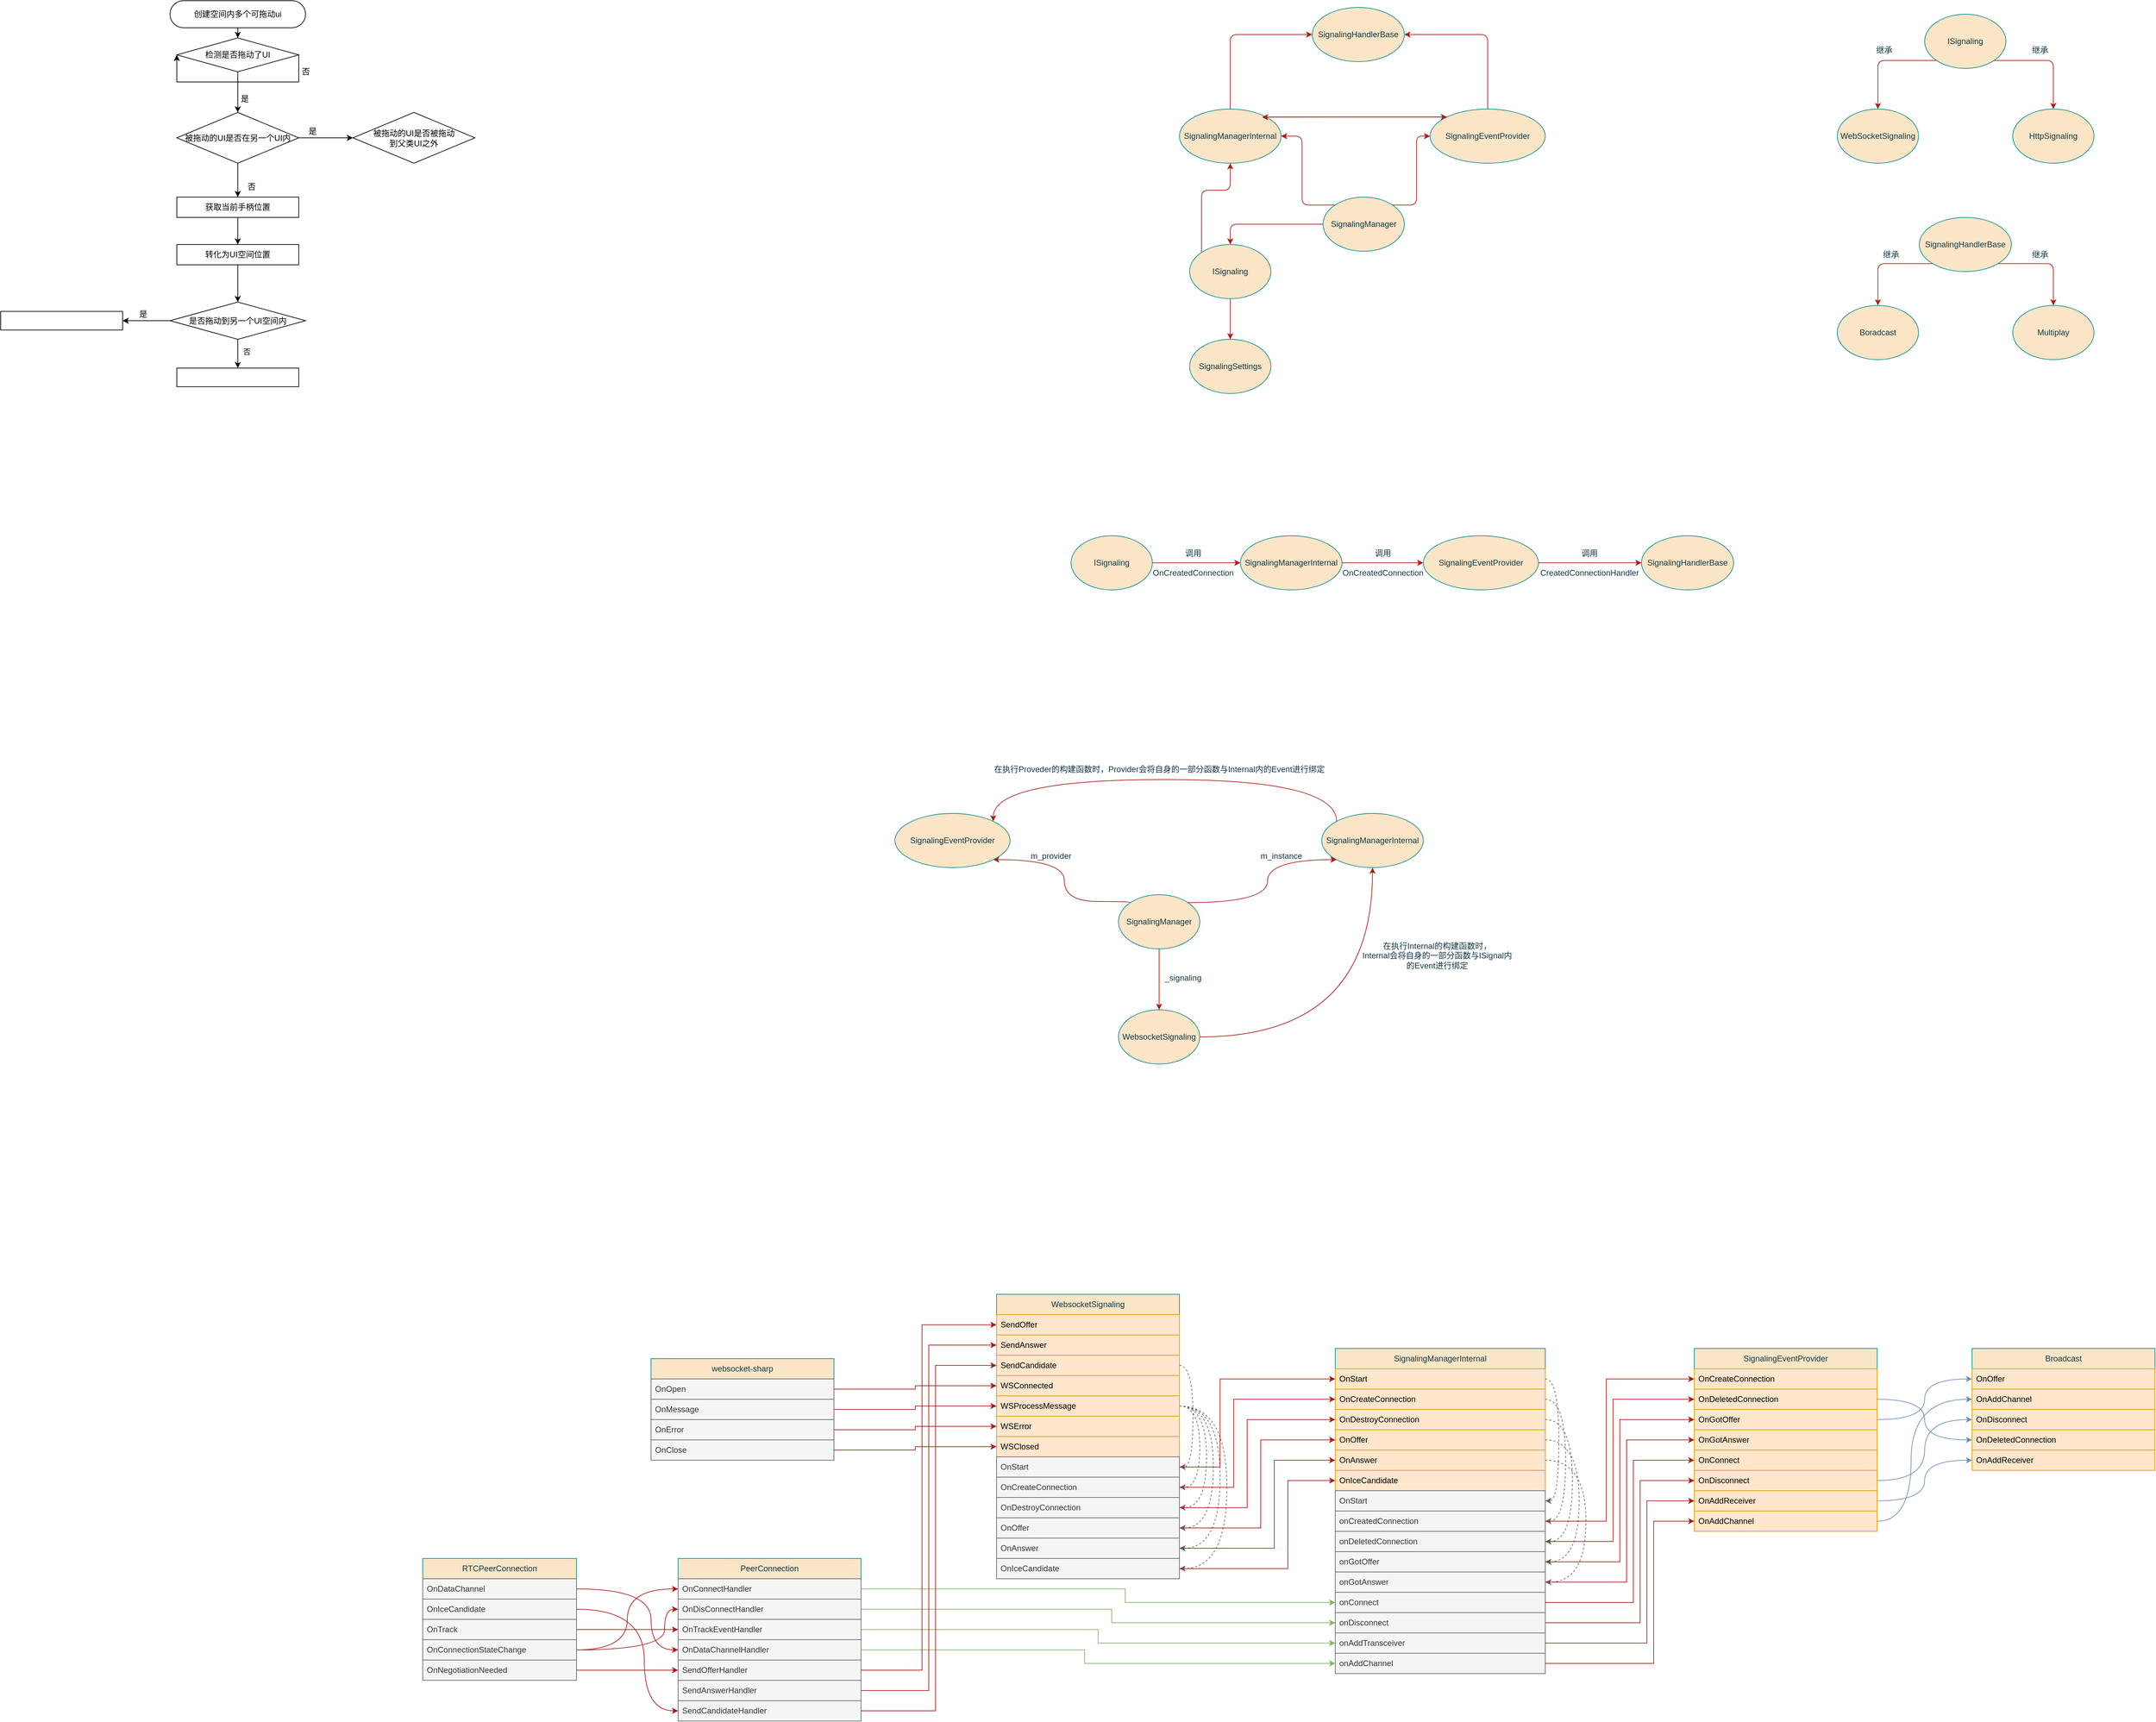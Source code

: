 <mxfile version="26.2.9">
  <diagram name="第 1 页" id="hkm3D60kgrNTBq0TXngJ">
    <mxGraphModel dx="2844" dy="648" grid="1" gridSize="10" guides="1" tooltips="1" connect="1" arrows="1" fold="1" page="1" pageScale="1" pageWidth="827" pageHeight="1169" math="0" shadow="0">
      <root>
        <mxCell id="0" />
        <mxCell id="1" parent="0" />
        <mxCell id="YnohsnfTl8Ek5vOVS4Fq-14" style="edgeStyle=orthogonalEdgeStyle;rounded=1;orthogonalLoop=1;jettySize=auto;html=1;exitX=1;exitY=0;exitDx=0;exitDy=0;entryX=0;entryY=0.5;entryDx=0;entryDy=0;labelBackgroundColor=none;strokeColor=#A8201A;fontColor=default;" parent="1" source="YnohsnfTl8Ek5vOVS4Fq-1" target="YnohsnfTl8Ek5vOVS4Fq-3" edge="1">
          <mxGeometry relative="1" as="geometry">
            <Array as="points">
              <mxPoint x="500" y="362" />
              <mxPoint x="500" y="260" />
            </Array>
          </mxGeometry>
        </mxCell>
        <mxCell id="YnohsnfTl8Ek5vOVS4Fq-15" style="edgeStyle=orthogonalEdgeStyle;rounded=1;orthogonalLoop=1;jettySize=auto;html=1;exitX=0;exitY=0;exitDx=0;exitDy=0;entryX=1;entryY=0.5;entryDx=0;entryDy=0;labelBackgroundColor=none;strokeColor=#A8201A;fontColor=default;" parent="1" source="YnohsnfTl8Ek5vOVS4Fq-1" target="YnohsnfTl8Ek5vOVS4Fq-2" edge="1">
          <mxGeometry relative="1" as="geometry" />
        </mxCell>
        <mxCell id="YnohsnfTl8Ek5vOVS4Fq-18" style="edgeStyle=orthogonalEdgeStyle;rounded=1;orthogonalLoop=1;jettySize=auto;html=1;exitX=0;exitY=0.5;exitDx=0;exitDy=0;entryX=0.5;entryY=0;entryDx=0;entryDy=0;labelBackgroundColor=none;strokeColor=#A8201A;fontColor=default;" parent="1" source="YnohsnfTl8Ek5vOVS4Fq-1" target="YnohsnfTl8Ek5vOVS4Fq-4" edge="1">
          <mxGeometry relative="1" as="geometry" />
        </mxCell>
        <mxCell id="YnohsnfTl8Ek5vOVS4Fq-1" value="SignalingManager" style="ellipse;whiteSpace=wrap;html=1;rounded=1;labelBackgroundColor=none;fillColor=#FAE5C7;strokeColor=#0F8B8D;fontColor=#143642;" parent="1" vertex="1">
          <mxGeometry x="362" y="350" width="120" height="80" as="geometry" />
        </mxCell>
        <mxCell id="YnohsnfTl8Ek5vOVS4Fq-16" style="edgeStyle=orthogonalEdgeStyle;rounded=1;orthogonalLoop=1;jettySize=auto;html=1;exitX=1;exitY=0;exitDx=0;exitDy=0;entryX=0;entryY=0;entryDx=0;entryDy=0;labelBackgroundColor=none;strokeColor=#A8201A;fontColor=default;" parent="1" source="YnohsnfTl8Ek5vOVS4Fq-2" target="YnohsnfTl8Ek5vOVS4Fq-3" edge="1">
          <mxGeometry relative="1" as="geometry" />
        </mxCell>
        <mxCell id="YnohsnfTl8Ek5vOVS4Fq-22" style="edgeStyle=orthogonalEdgeStyle;rounded=1;orthogonalLoop=1;jettySize=auto;html=1;exitX=0.5;exitY=0;exitDx=0;exitDy=0;entryX=0;entryY=0.5;entryDx=0;entryDy=0;labelBackgroundColor=none;strokeColor=#A8201A;fontColor=default;" parent="1" source="YnohsnfTl8Ek5vOVS4Fq-2" target="YnohsnfTl8Ek5vOVS4Fq-13" edge="1">
          <mxGeometry relative="1" as="geometry" />
        </mxCell>
        <mxCell id="YnohsnfTl8Ek5vOVS4Fq-2" value="SignalingManagerInternal" style="ellipse;whiteSpace=wrap;html=1;rounded=1;labelBackgroundColor=none;fillColor=#FAE5C7;strokeColor=#0F8B8D;fontColor=#143642;" parent="1" vertex="1">
          <mxGeometry x="150" y="220" width="150" height="80" as="geometry" />
        </mxCell>
        <mxCell id="YnohsnfTl8Ek5vOVS4Fq-40" style="edgeStyle=orthogonalEdgeStyle;rounded=1;orthogonalLoop=1;jettySize=auto;html=1;exitX=0.5;exitY=0;exitDx=0;exitDy=0;entryX=1;entryY=0.5;entryDx=0;entryDy=0;labelBackgroundColor=none;strokeColor=#A8201A;fontColor=default;" parent="1" source="YnohsnfTl8Ek5vOVS4Fq-3" target="YnohsnfTl8Ek5vOVS4Fq-13" edge="1">
          <mxGeometry relative="1" as="geometry" />
        </mxCell>
        <mxCell id="YnohsnfTl8Ek5vOVS4Fq-3" value="SignalingEventProvider" style="ellipse;whiteSpace=wrap;html=1;rounded=1;labelBackgroundColor=none;fillColor=#FAE5C7;strokeColor=#0F8B8D;fontColor=#143642;" parent="1" vertex="1">
          <mxGeometry x="520" y="220" width="170" height="80" as="geometry" />
        </mxCell>
        <mxCell id="YnohsnfTl8Ek5vOVS4Fq-20" style="edgeStyle=orthogonalEdgeStyle;rounded=1;orthogonalLoop=1;jettySize=auto;html=1;exitX=0;exitY=0;exitDx=0;exitDy=0;entryX=0.5;entryY=1;entryDx=0;entryDy=0;labelBackgroundColor=none;strokeColor=#A8201A;fontColor=default;" parent="1" source="YnohsnfTl8Ek5vOVS4Fq-4" target="YnohsnfTl8Ek5vOVS4Fq-2" edge="1">
          <mxGeometry relative="1" as="geometry">
            <Array as="points">
              <mxPoint x="183" y="340" />
              <mxPoint x="225" y="340" />
            </Array>
          </mxGeometry>
        </mxCell>
        <mxCell id="YnohsnfTl8Ek5vOVS4Fq-21" style="edgeStyle=orthogonalEdgeStyle;rounded=1;orthogonalLoop=1;jettySize=auto;html=1;exitX=0.5;exitY=1;exitDx=0;exitDy=0;entryX=0.5;entryY=0;entryDx=0;entryDy=0;labelBackgroundColor=none;strokeColor=#A8201A;fontColor=default;" parent="1" source="YnohsnfTl8Ek5vOVS4Fq-4" target="YnohsnfTl8Ek5vOVS4Fq-12" edge="1">
          <mxGeometry relative="1" as="geometry" />
        </mxCell>
        <mxCell id="YnohsnfTl8Ek5vOVS4Fq-4" value="ISignaling" style="ellipse;whiteSpace=wrap;html=1;rounded=1;labelBackgroundColor=none;fillColor=#FAE5C7;strokeColor=#0F8B8D;fontColor=#143642;" parent="1" vertex="1">
          <mxGeometry x="165" y="420" width="120" height="80" as="geometry" />
        </mxCell>
        <mxCell id="YnohsnfTl8Ek5vOVS4Fq-8" style="edgeStyle=orthogonalEdgeStyle;rounded=1;orthogonalLoop=1;jettySize=auto;html=1;exitX=0;exitY=1;exitDx=0;exitDy=0;labelBackgroundColor=none;strokeColor=#A8201A;fontColor=default;" parent="1" source="YnohsnfTl8Ek5vOVS4Fq-5" target="YnohsnfTl8Ek5vOVS4Fq-6" edge="1">
          <mxGeometry relative="1" as="geometry" />
        </mxCell>
        <mxCell id="YnohsnfTl8Ek5vOVS4Fq-9" style="edgeStyle=orthogonalEdgeStyle;rounded=1;orthogonalLoop=1;jettySize=auto;html=1;exitX=1;exitY=1;exitDx=0;exitDy=0;labelBackgroundColor=none;strokeColor=#A8201A;fontColor=default;" parent="1" source="YnohsnfTl8Ek5vOVS4Fq-5" target="YnohsnfTl8Ek5vOVS4Fq-7" edge="1">
          <mxGeometry relative="1" as="geometry" />
        </mxCell>
        <mxCell id="YnohsnfTl8Ek5vOVS4Fq-5" value="ISignaling" style="ellipse;whiteSpace=wrap;html=1;rounded=1;labelBackgroundColor=none;fillColor=#FAE5C7;strokeColor=#0F8B8D;fontColor=#143642;" parent="1" vertex="1">
          <mxGeometry x="1250" y="80" width="120" height="80" as="geometry" />
        </mxCell>
        <mxCell id="YnohsnfTl8Ek5vOVS4Fq-6" value="WebSocketSignaling" style="ellipse;whiteSpace=wrap;html=1;rounded=1;labelBackgroundColor=none;fillColor=#FAE5C7;strokeColor=#0F8B8D;fontColor=#143642;" parent="1" vertex="1">
          <mxGeometry x="1121" y="220" width="120" height="80" as="geometry" />
        </mxCell>
        <mxCell id="YnohsnfTl8Ek5vOVS4Fq-7" value="HttpSignaling" style="ellipse;whiteSpace=wrap;html=1;rounded=1;labelBackgroundColor=none;fillColor=#FAE5C7;strokeColor=#0F8B8D;fontColor=#143642;" parent="1" vertex="1">
          <mxGeometry x="1380" y="220" width="120" height="80" as="geometry" />
        </mxCell>
        <mxCell id="YnohsnfTl8Ek5vOVS4Fq-10" value="继承" style="text;html=1;align=center;verticalAlign=middle;resizable=0;points=[];autosize=1;strokeColor=none;fillColor=none;rounded=1;labelBackgroundColor=none;fontColor=#143642;" parent="1" vertex="1">
          <mxGeometry x="1395" y="118" width="50" height="30" as="geometry" />
        </mxCell>
        <mxCell id="YnohsnfTl8Ek5vOVS4Fq-11" value="继承" style="text;html=1;align=center;verticalAlign=middle;resizable=0;points=[];autosize=1;strokeColor=none;fillColor=none;rounded=1;labelBackgroundColor=none;fontColor=#143642;" parent="1" vertex="1">
          <mxGeometry x="1165" y="118" width="50" height="30" as="geometry" />
        </mxCell>
        <mxCell id="YnohsnfTl8Ek5vOVS4Fq-12" value="SignalingSettings" style="ellipse;whiteSpace=wrap;html=1;rounded=1;labelBackgroundColor=none;fillColor=#FAE5C7;strokeColor=#0F8B8D;fontColor=#143642;" parent="1" vertex="1">
          <mxGeometry x="165" y="560" width="120" height="80" as="geometry" />
        </mxCell>
        <mxCell id="YnohsnfTl8Ek5vOVS4Fq-13" value="SignalingHandlerBase" style="ellipse;whiteSpace=wrap;html=1;rounded=1;labelBackgroundColor=none;fillColor=#FAE5C7;strokeColor=#0F8B8D;fontColor=#143642;" parent="1" vertex="1">
          <mxGeometry x="346" y="70" width="136" height="80" as="geometry" />
        </mxCell>
        <mxCell id="YnohsnfTl8Ek5vOVS4Fq-17" style="edgeStyle=orthogonalEdgeStyle;rounded=1;orthogonalLoop=1;jettySize=auto;html=1;exitX=0;exitY=0;exitDx=0;exitDy=0;entryX=0.813;entryY=0.15;entryDx=0;entryDy=0;entryPerimeter=0;labelBackgroundColor=none;strokeColor=#A8201A;fontColor=default;" parent="1" source="YnohsnfTl8Ek5vOVS4Fq-3" target="YnohsnfTl8Ek5vOVS4Fq-2" edge="1">
          <mxGeometry relative="1" as="geometry" />
        </mxCell>
        <mxCell id="YnohsnfTl8Ek5vOVS4Fq-27" style="edgeStyle=orthogonalEdgeStyle;rounded=1;orthogonalLoop=1;jettySize=auto;html=1;exitX=1;exitY=0.5;exitDx=0;exitDy=0;entryX=0;entryY=0.5;entryDx=0;entryDy=0;labelBackgroundColor=none;strokeColor=#A8201A;fontColor=default;" parent="1" source="YnohsnfTl8Ek5vOVS4Fq-23" target="YnohsnfTl8Ek5vOVS4Fq-24" edge="1">
          <mxGeometry relative="1" as="geometry" />
        </mxCell>
        <mxCell id="YnohsnfTl8Ek5vOVS4Fq-23" value="ISignaling" style="ellipse;whiteSpace=wrap;html=1;rounded=1;labelBackgroundColor=none;fillColor=#FAE5C7;strokeColor=#0F8B8D;fontColor=#143642;" parent="1" vertex="1">
          <mxGeometry x="-10" y="850" width="120" height="80" as="geometry" />
        </mxCell>
        <mxCell id="YnohsnfTl8Ek5vOVS4Fq-28" style="edgeStyle=orthogonalEdgeStyle;rounded=1;orthogonalLoop=1;jettySize=auto;html=1;exitX=1;exitY=0.5;exitDx=0;exitDy=0;entryX=0;entryY=0.5;entryDx=0;entryDy=0;labelBackgroundColor=none;strokeColor=#A8201A;fontColor=default;" parent="1" source="YnohsnfTl8Ek5vOVS4Fq-24" target="YnohsnfTl8Ek5vOVS4Fq-25" edge="1">
          <mxGeometry relative="1" as="geometry" />
        </mxCell>
        <mxCell id="YnohsnfTl8Ek5vOVS4Fq-24" value="SignalingManagerInternal" style="ellipse;whiteSpace=wrap;html=1;rounded=1;labelBackgroundColor=none;fillColor=#FAE5C7;strokeColor=#0F8B8D;fontColor=#143642;" parent="1" vertex="1">
          <mxGeometry x="240" y="850" width="150" height="80" as="geometry" />
        </mxCell>
        <mxCell id="YnohsnfTl8Ek5vOVS4Fq-29" style="edgeStyle=orthogonalEdgeStyle;rounded=1;orthogonalLoop=1;jettySize=auto;html=1;exitX=1;exitY=0.5;exitDx=0;exitDy=0;entryX=0;entryY=0.5;entryDx=0;entryDy=0;labelBackgroundColor=none;strokeColor=#A8201A;fontColor=default;" parent="1" source="YnohsnfTl8Ek5vOVS4Fq-25" target="YnohsnfTl8Ek5vOVS4Fq-26" edge="1">
          <mxGeometry relative="1" as="geometry" />
        </mxCell>
        <mxCell id="YnohsnfTl8Ek5vOVS4Fq-25" value="SignalingEventProvider" style="ellipse;whiteSpace=wrap;html=1;rounded=1;labelBackgroundColor=none;fillColor=#FAE5C7;strokeColor=#0F8B8D;fontColor=#143642;" parent="1" vertex="1">
          <mxGeometry x="510" y="850" width="170" height="80" as="geometry" />
        </mxCell>
        <mxCell id="YnohsnfTl8Ek5vOVS4Fq-26" value="SignalingHandlerBase" style="ellipse;whiteSpace=wrap;html=1;rounded=1;labelBackgroundColor=none;fillColor=#FAE5C7;strokeColor=#0F8B8D;fontColor=#143642;" parent="1" vertex="1">
          <mxGeometry x="832" y="850" width="136" height="80" as="geometry" />
        </mxCell>
        <mxCell id="YnohsnfTl8Ek5vOVS4Fq-30" value="调用&lt;div&gt;&lt;br&gt;&lt;/div&gt;&lt;div&gt;OnCreatedConnection&lt;/div&gt;" style="text;html=1;align=center;verticalAlign=middle;resizable=0;points=[];autosize=1;strokeColor=none;fillColor=none;rounded=1;labelBackgroundColor=none;fontColor=#143642;" parent="1" vertex="1">
          <mxGeometry x="100" y="860" width="140" height="60" as="geometry" />
        </mxCell>
        <mxCell id="YnohsnfTl8Ek5vOVS4Fq-31" value="调用&lt;div&gt;&lt;br&gt;&lt;/div&gt;&lt;div&gt;OnCreatedConnection&lt;/div&gt;" style="text;html=1;align=center;verticalAlign=middle;resizable=0;points=[];autosize=1;strokeColor=none;fillColor=none;rounded=1;labelBackgroundColor=none;fontColor=#143642;" parent="1" vertex="1">
          <mxGeometry x="380" y="860" width="140" height="60" as="geometry" />
        </mxCell>
        <mxCell id="YnohsnfTl8Ek5vOVS4Fq-32" value="调用&lt;div&gt;&lt;br&gt;&lt;/div&gt;&lt;div&gt;CreatedConnectionHandler&lt;/div&gt;" style="text;html=1;align=center;verticalAlign=middle;resizable=0;points=[];autosize=1;strokeColor=none;fillColor=none;rounded=1;labelBackgroundColor=none;fontColor=#143642;" parent="1" vertex="1">
          <mxGeometry x="670" y="860" width="170" height="60" as="geometry" />
        </mxCell>
        <mxCell id="YnohsnfTl8Ek5vOVS4Fq-36" style="edgeStyle=orthogonalEdgeStyle;rounded=1;orthogonalLoop=1;jettySize=auto;html=1;exitX=0;exitY=1;exitDx=0;exitDy=0;entryX=0.5;entryY=0;entryDx=0;entryDy=0;labelBackgroundColor=none;strokeColor=#A8201A;fontColor=default;" parent="1" source="YnohsnfTl8Ek5vOVS4Fq-33" target="YnohsnfTl8Ek5vOVS4Fq-34" edge="1">
          <mxGeometry relative="1" as="geometry" />
        </mxCell>
        <mxCell id="YnohsnfTl8Ek5vOVS4Fq-37" style="edgeStyle=orthogonalEdgeStyle;rounded=1;orthogonalLoop=1;jettySize=auto;html=1;exitX=1;exitY=1;exitDx=0;exitDy=0;entryX=0.5;entryY=0;entryDx=0;entryDy=0;labelBackgroundColor=none;strokeColor=#A8201A;fontColor=default;" parent="1" source="YnohsnfTl8Ek5vOVS4Fq-33" target="YnohsnfTl8Ek5vOVS4Fq-35" edge="1">
          <mxGeometry relative="1" as="geometry" />
        </mxCell>
        <mxCell id="YnohsnfTl8Ek5vOVS4Fq-33" value="SignalingHandlerBase" style="ellipse;whiteSpace=wrap;html=1;rounded=1;labelBackgroundColor=none;fillColor=#FAE5C7;strokeColor=#0F8B8D;fontColor=#143642;" parent="1" vertex="1">
          <mxGeometry x="1242" y="380" width="136" height="80" as="geometry" />
        </mxCell>
        <mxCell id="YnohsnfTl8Ek5vOVS4Fq-34" value="Boradcast" style="ellipse;whiteSpace=wrap;html=1;rounded=1;labelBackgroundColor=none;fillColor=#FAE5C7;strokeColor=#0F8B8D;fontColor=#143642;" parent="1" vertex="1">
          <mxGeometry x="1121" y="510" width="120" height="80" as="geometry" />
        </mxCell>
        <mxCell id="YnohsnfTl8Ek5vOVS4Fq-35" value="Multiplay" style="ellipse;whiteSpace=wrap;html=1;rounded=1;labelBackgroundColor=none;fillColor=#FAE5C7;strokeColor=#0F8B8D;fontColor=#143642;" parent="1" vertex="1">
          <mxGeometry x="1380" y="510" width="120" height="80" as="geometry" />
        </mxCell>
        <mxCell id="YnohsnfTl8Ek5vOVS4Fq-38" value="继承" style="text;html=1;align=center;verticalAlign=middle;resizable=0;points=[];autosize=1;strokeColor=none;fillColor=none;rounded=1;labelBackgroundColor=none;fontColor=#143642;" parent="1" vertex="1">
          <mxGeometry x="1175" y="420" width="50" height="30" as="geometry" />
        </mxCell>
        <mxCell id="YnohsnfTl8Ek5vOVS4Fq-39" value="继承" style="text;html=1;align=center;verticalAlign=middle;resizable=0;points=[];autosize=1;strokeColor=none;fillColor=none;rounded=1;labelBackgroundColor=none;fontColor=#143642;" parent="1" vertex="1">
          <mxGeometry x="1395" y="420" width="50" height="30" as="geometry" />
        </mxCell>
        <mxCell id="YnohsnfTl8Ek5vOVS4Fq-56" style="edgeStyle=orthogonalEdgeStyle;rounded=0;orthogonalLoop=1;jettySize=auto;html=1;exitX=1;exitY=0;exitDx=0;exitDy=0;entryX=0;entryY=1;entryDx=0;entryDy=0;strokeColor=#A8201A;fontColor=#143642;fillColor=#FAE5C7;curved=1;" parent="1" source="YnohsnfTl8Ek5vOVS4Fq-43" target="YnohsnfTl8Ek5vOVS4Fq-50" edge="1">
          <mxGeometry relative="1" as="geometry">
            <Array as="points">
              <mxPoint x="280" y="1392" />
              <mxPoint x="280" y="1328" />
            </Array>
          </mxGeometry>
        </mxCell>
        <mxCell id="YnohsnfTl8Ek5vOVS4Fq-57" style="edgeStyle=orthogonalEdgeStyle;rounded=0;orthogonalLoop=1;jettySize=auto;html=1;exitX=0;exitY=0;exitDx=0;exitDy=0;entryX=1;entryY=1;entryDx=0;entryDy=0;strokeColor=#A8201A;fontColor=#143642;fillColor=#FAE5C7;curved=1;" parent="1" source="YnohsnfTl8Ek5vOVS4Fq-43" target="YnohsnfTl8Ek5vOVS4Fq-52" edge="1">
          <mxGeometry relative="1" as="geometry">
            <Array as="points">
              <mxPoint x="78" y="1390" />
              <mxPoint x="-20" y="1390" />
              <mxPoint x="-20" y="1328" />
            </Array>
          </mxGeometry>
        </mxCell>
        <mxCell id="YnohsnfTl8Ek5vOVS4Fq-65" style="edgeStyle=orthogonalEdgeStyle;rounded=0;orthogonalLoop=1;jettySize=auto;html=1;exitX=0.5;exitY=1;exitDx=0;exitDy=0;strokeColor=#A8201A;fontColor=#143642;fillColor=#FAE5C7;" parent="1" source="YnohsnfTl8Ek5vOVS4Fq-43" target="YnohsnfTl8Ek5vOVS4Fq-45" edge="1">
          <mxGeometry relative="1" as="geometry" />
        </mxCell>
        <mxCell id="YnohsnfTl8Ek5vOVS4Fq-43" value="SignalingManager" style="ellipse;whiteSpace=wrap;html=1;rounded=1;labelBackgroundColor=none;fillColor=#FAE5C7;strokeColor=#0F8B8D;fontColor=#143642;" parent="1" vertex="1">
          <mxGeometry x="60" y="1380" width="120" height="80" as="geometry" />
        </mxCell>
        <mxCell id="YnohsnfTl8Ek5vOVS4Fq-67" style="edgeStyle=orthogonalEdgeStyle;rounded=0;orthogonalLoop=1;jettySize=auto;html=1;exitX=1;exitY=0.5;exitDx=0;exitDy=0;entryX=0.5;entryY=1;entryDx=0;entryDy=0;strokeColor=#A8201A;fontColor=#143642;fillColor=#FAE5C7;curved=1;" parent="1" source="YnohsnfTl8Ek5vOVS4Fq-45" target="YnohsnfTl8Ek5vOVS4Fq-50" edge="1">
          <mxGeometry relative="1" as="geometry" />
        </mxCell>
        <mxCell id="YnohsnfTl8Ek5vOVS4Fq-45" value="WebsocketSignaling" style="ellipse;whiteSpace=wrap;html=1;strokeColor=#0F8B8D;fontColor=#143642;fillColor=#FAE5C7;labelBackgroundColor=none;" parent="1" vertex="1">
          <mxGeometry x="60" y="1550" width="120" height="80" as="geometry" />
        </mxCell>
        <mxCell id="YnohsnfTl8Ek5vOVS4Fq-61" style="edgeStyle=orthogonalEdgeStyle;rounded=0;orthogonalLoop=1;jettySize=auto;html=1;exitX=0;exitY=0;exitDx=0;exitDy=0;entryX=1;entryY=0;entryDx=0;entryDy=0;strokeColor=#A8201A;fontColor=#143642;fillColor=#FAE5C7;curved=1;" parent="1" source="YnohsnfTl8Ek5vOVS4Fq-50" target="YnohsnfTl8Ek5vOVS4Fq-52" edge="1">
          <mxGeometry relative="1" as="geometry">
            <Array as="points">
              <mxPoint x="382" y="1210" />
              <mxPoint x="-125" y="1210" />
            </Array>
          </mxGeometry>
        </mxCell>
        <mxCell id="YnohsnfTl8Ek5vOVS4Fq-50" value="SignalingManagerInternal" style="ellipse;whiteSpace=wrap;html=1;rounded=1;labelBackgroundColor=none;fillColor=#FAE5C7;strokeColor=#0F8B8D;fontColor=#143642;" parent="1" vertex="1">
          <mxGeometry x="360" y="1260" width="150" height="80" as="geometry" />
        </mxCell>
        <mxCell id="YnohsnfTl8Ek5vOVS4Fq-52" value="SignalingEventProvider" style="ellipse;whiteSpace=wrap;html=1;rounded=1;labelBackgroundColor=none;fillColor=#FAE5C7;strokeColor=#0F8B8D;fontColor=#143642;" parent="1" vertex="1">
          <mxGeometry x="-270" y="1260" width="170" height="80" as="geometry" />
        </mxCell>
        <mxCell id="YnohsnfTl8Ek5vOVS4Fq-58" value="m_instance" style="text;html=1;align=center;verticalAlign=middle;resizable=0;points=[];autosize=1;strokeColor=none;fillColor=none;fontColor=#143642;" parent="1" vertex="1">
          <mxGeometry x="260" y="1308" width="80" height="30" as="geometry" />
        </mxCell>
        <mxCell id="YnohsnfTl8Ek5vOVS4Fq-59" value="m_provider" style="text;html=1;align=center;verticalAlign=middle;resizable=0;points=[];autosize=1;strokeColor=none;fillColor=none;fontColor=#143642;" parent="1" vertex="1">
          <mxGeometry x="-80" y="1308" width="80" height="30" as="geometry" />
        </mxCell>
        <mxCell id="YnohsnfTl8Ek5vOVS4Fq-62" value="在执行Proveder的构建函数时，Provider会将自身的一部分函数与Internal内的Event进行绑定" style="text;html=1;align=center;verticalAlign=middle;resizable=0;points=[];autosize=1;strokeColor=none;fillColor=none;fontColor=#143642;" parent="1" vertex="1">
          <mxGeometry x="-135" y="1180" width="510" height="30" as="geometry" />
        </mxCell>
        <mxCell id="YnohsnfTl8Ek5vOVS4Fq-64" style="edgeStyle=orthogonalEdgeStyle;rounded=0;orthogonalLoop=1;jettySize=auto;html=1;exitX=0.5;exitY=1;exitDx=0;exitDy=0;strokeColor=#A8201A;fontColor=#143642;fillColor=#FAE5C7;" parent="1" source="YnohsnfTl8Ek5vOVS4Fq-43" target="YnohsnfTl8Ek5vOVS4Fq-43" edge="1">
          <mxGeometry relative="1" as="geometry" />
        </mxCell>
        <mxCell id="YnohsnfTl8Ek5vOVS4Fq-66" value="_signaling" style="text;html=1;align=center;verticalAlign=middle;resizable=0;points=[];autosize=1;strokeColor=none;fillColor=none;fontColor=#143642;" parent="1" vertex="1">
          <mxGeometry x="115" y="1488" width="80" height="30" as="geometry" />
        </mxCell>
        <mxCell id="YnohsnfTl8Ek5vOVS4Fq-68" value="在执行Internal的构建函数时，&lt;div&gt;Internal会将自身的一部分函数与ISignal内&lt;/div&gt;&lt;div&gt;的Event进行绑定&lt;/div&gt;" style="text;html=1;align=center;verticalAlign=middle;resizable=0;points=[];autosize=1;strokeColor=none;fillColor=none;fontColor=#143642;" parent="1" vertex="1">
          <mxGeometry x="410" y="1440" width="240" height="60" as="geometry" />
        </mxCell>
        <mxCell id="YnohsnfTl8Ek5vOVS4Fq-71" value="WebsocketSignaling" style="swimlane;fontStyle=0;childLayout=stackLayout;horizontal=1;startSize=30;horizontalStack=0;resizeParent=1;resizeParentMax=0;resizeLast=0;collapsible=1;marginBottom=0;whiteSpace=wrap;html=1;strokeColor=#0F8B8D;fontColor=#143642;fillColor=#FAE5C7;" parent="1" vertex="1">
          <mxGeometry x="-120" y="1970" width="270" height="420" as="geometry">
            <mxRectangle x="35" y="1720" width="150" height="30" as="alternateBounds" />
          </mxGeometry>
        </mxCell>
        <mxCell id="YnohsnfTl8Ek5vOVS4Fq-163" value="SendOffer" style="text;strokeColor=#d79b00;fillColor=#ffe6cc;align=left;verticalAlign=middle;spacingLeft=4;spacingRight=4;overflow=hidden;points=[[0,0.5],[1,0.5]];portConstraint=eastwest;rotatable=0;whiteSpace=wrap;html=1;" parent="YnohsnfTl8Ek5vOVS4Fq-71" vertex="1">
          <mxGeometry y="30" width="270" height="30" as="geometry" />
        </mxCell>
        <mxCell id="YnohsnfTl8Ek5vOVS4Fq-164" value="SendAnswer" style="text;strokeColor=#d79b00;fillColor=#ffe6cc;align=left;verticalAlign=middle;spacingLeft=4;spacingRight=4;overflow=hidden;points=[[0,0.5],[1,0.5]];portConstraint=eastwest;rotatable=0;whiteSpace=wrap;html=1;" parent="YnohsnfTl8Ek5vOVS4Fq-71" vertex="1">
          <mxGeometry y="60" width="270" height="30" as="geometry" />
        </mxCell>
        <mxCell id="YnohsnfTl8Ek5vOVS4Fq-165" value="SendCandidate" style="text;strokeColor=#d79b00;fillColor=#ffe6cc;align=left;verticalAlign=middle;spacingLeft=4;spacingRight=4;overflow=hidden;points=[[0,0.5],[1,0.5]];portConstraint=eastwest;rotatable=0;whiteSpace=wrap;html=1;" parent="YnohsnfTl8Ek5vOVS4Fq-71" vertex="1">
          <mxGeometry y="90" width="270" height="30" as="geometry" />
        </mxCell>
        <mxCell id="YnohsnfTl8Ek5vOVS4Fq-133" value="WSConnected" style="text;strokeColor=#d79b00;fillColor=#ffe6cc;align=left;verticalAlign=middle;spacingLeft=4;spacingRight=4;overflow=hidden;points=[[0,0.5],[1,0.5]];portConstraint=eastwest;rotatable=0;whiteSpace=wrap;html=1;" parent="YnohsnfTl8Ek5vOVS4Fq-71" vertex="1">
          <mxGeometry y="120" width="270" height="30" as="geometry" />
        </mxCell>
        <mxCell id="YnohsnfTl8Ek5vOVS4Fq-198" style="edgeStyle=orthogonalEdgeStyle;rounded=0;orthogonalLoop=1;jettySize=auto;html=1;exitX=1;exitY=0.5;exitDx=0;exitDy=0;entryX=1;entryY=0.5;entryDx=0;entryDy=0;strokeColor=#666666;fontColor=#143642;fillColor=#f5f5f5;curved=1;dashed=1;" parent="YnohsnfTl8Ek5vOVS4Fq-71" source="YnohsnfTl8Ek5vOVS4Fq-136" target="YnohsnfTl8Ek5vOVS4Fq-73" edge="1">
          <mxGeometry relative="1" as="geometry">
            <Array as="points">
              <mxPoint x="300" y="165" />
              <mxPoint x="300" y="285" />
            </Array>
          </mxGeometry>
        </mxCell>
        <mxCell id="YnohsnfTl8Ek5vOVS4Fq-199" style="edgeStyle=orthogonalEdgeStyle;rounded=0;orthogonalLoop=1;jettySize=auto;html=1;exitX=1;exitY=0.5;exitDx=0;exitDy=0;entryX=1;entryY=0.5;entryDx=0;entryDy=0;strokeColor=#666666;fontColor=#143642;fillColor=#f5f5f5;curved=1;dashed=1;" parent="YnohsnfTl8Ek5vOVS4Fq-71" source="YnohsnfTl8Ek5vOVS4Fq-136" target="YnohsnfTl8Ek5vOVS4Fq-74" edge="1">
          <mxGeometry relative="1" as="geometry">
            <Array as="points">
              <mxPoint x="310" y="165" />
              <mxPoint x="310" y="315" />
            </Array>
          </mxGeometry>
        </mxCell>
        <mxCell id="YnohsnfTl8Ek5vOVS4Fq-200" style="edgeStyle=orthogonalEdgeStyle;rounded=0;orthogonalLoop=1;jettySize=auto;html=1;exitX=1;exitY=0.5;exitDx=0;exitDy=0;entryX=1;entryY=0.5;entryDx=0;entryDy=0;strokeColor=#666666;fontColor=#143642;fillColor=#f5f5f5;curved=1;dashed=1;" parent="YnohsnfTl8Ek5vOVS4Fq-71" source="YnohsnfTl8Ek5vOVS4Fq-136" target="YnohsnfTl8Ek5vOVS4Fq-76" edge="1">
          <mxGeometry relative="1" as="geometry">
            <Array as="points">
              <mxPoint x="320" y="165" />
              <mxPoint x="320" y="345" />
            </Array>
          </mxGeometry>
        </mxCell>
        <mxCell id="YnohsnfTl8Ek5vOVS4Fq-201" style="edgeStyle=orthogonalEdgeStyle;rounded=0;orthogonalLoop=1;jettySize=auto;html=1;exitX=1;exitY=0.5;exitDx=0;exitDy=0;entryX=1;entryY=0.5;entryDx=0;entryDy=0;strokeColor=#666666;fontColor=#143642;fillColor=#f5f5f5;curved=1;dashed=1;" parent="YnohsnfTl8Ek5vOVS4Fq-71" source="YnohsnfTl8Ek5vOVS4Fq-136" target="YnohsnfTl8Ek5vOVS4Fq-77" edge="1">
          <mxGeometry relative="1" as="geometry">
            <Array as="points">
              <mxPoint x="330" y="165" />
              <mxPoint x="330" y="375" />
            </Array>
          </mxGeometry>
        </mxCell>
        <mxCell id="YnohsnfTl8Ek5vOVS4Fq-202" style="edgeStyle=orthogonalEdgeStyle;rounded=0;orthogonalLoop=1;jettySize=auto;html=1;exitX=1;exitY=0.5;exitDx=0;exitDy=0;entryX=1;entryY=0.5;entryDx=0;entryDy=0;strokeColor=#666666;fontColor=#143642;fillColor=#f5f5f5;curved=1;dashed=1;" parent="YnohsnfTl8Ek5vOVS4Fq-71" source="YnohsnfTl8Ek5vOVS4Fq-136" target="YnohsnfTl8Ek5vOVS4Fq-78" edge="1">
          <mxGeometry relative="1" as="geometry">
            <Array as="points">
              <mxPoint x="340" y="165" />
              <mxPoint x="340" y="405" />
            </Array>
          </mxGeometry>
        </mxCell>
        <mxCell id="YnohsnfTl8Ek5vOVS4Fq-136" value="WSProcessMessage" style="text;strokeColor=#d79b00;fillColor=#ffe6cc;align=left;verticalAlign=middle;spacingLeft=4;spacingRight=4;overflow=hidden;points=[[0,0.5],[1,0.5]];portConstraint=eastwest;rotatable=0;whiteSpace=wrap;html=1;" parent="YnohsnfTl8Ek5vOVS4Fq-71" vertex="1">
          <mxGeometry y="150" width="270" height="30" as="geometry" />
        </mxCell>
        <mxCell id="YnohsnfTl8Ek5vOVS4Fq-135" value="WSError" style="text;strokeColor=#d79b00;fillColor=#ffe6cc;align=left;verticalAlign=middle;spacingLeft=4;spacingRight=4;overflow=hidden;points=[[0,0.5],[1,0.5]];portConstraint=eastwest;rotatable=0;whiteSpace=wrap;html=1;" parent="YnohsnfTl8Ek5vOVS4Fq-71" vertex="1">
          <mxGeometry y="180" width="270" height="30" as="geometry" />
        </mxCell>
        <mxCell id="YnohsnfTl8Ek5vOVS4Fq-134" value="WSClosed" style="text;strokeColor=#d79b00;fillColor=#ffe6cc;align=left;verticalAlign=middle;spacingLeft=4;spacingRight=4;overflow=hidden;points=[[0,0.5],[1,0.5]];portConstraint=eastwest;rotatable=0;whiteSpace=wrap;html=1;" parent="YnohsnfTl8Ek5vOVS4Fq-71" vertex="1">
          <mxGeometry y="210" width="270" height="30" as="geometry" />
        </mxCell>
        <mxCell id="YnohsnfTl8Ek5vOVS4Fq-72" value="OnStart" style="text;strokeColor=#666666;fillColor=#f5f5f5;align=left;verticalAlign=middle;spacingLeft=4;spacingRight=4;overflow=hidden;points=[[0,0.5],[1,0.5]];portConstraint=eastwest;rotatable=0;whiteSpace=wrap;html=1;fontColor=#333333;" parent="YnohsnfTl8Ek5vOVS4Fq-71" vertex="1">
          <mxGeometry y="240" width="270" height="30" as="geometry" />
        </mxCell>
        <mxCell id="YnohsnfTl8Ek5vOVS4Fq-73" value="OnCreateConnection" style="text;strokeColor=#666666;fillColor=#f5f5f5;align=left;verticalAlign=middle;spacingLeft=4;spacingRight=4;overflow=hidden;points=[[0,0.5],[1,0.5]];portConstraint=eastwest;rotatable=0;whiteSpace=wrap;html=1;fontColor=#333333;" parent="YnohsnfTl8Ek5vOVS4Fq-71" vertex="1">
          <mxGeometry y="270" width="270" height="30" as="geometry" />
        </mxCell>
        <mxCell id="YnohsnfTl8Ek5vOVS4Fq-74" value="OnDestroyConnection" style="text;strokeColor=#666666;fillColor=#f5f5f5;align=left;verticalAlign=middle;spacingLeft=4;spacingRight=4;overflow=hidden;points=[[0,0.5],[1,0.5]];portConstraint=eastwest;rotatable=0;whiteSpace=wrap;html=1;fontColor=#333333;" parent="YnohsnfTl8Ek5vOVS4Fq-71" vertex="1">
          <mxGeometry y="300" width="270" height="30" as="geometry" />
        </mxCell>
        <mxCell id="YnohsnfTl8Ek5vOVS4Fq-76" value="OnOffer" style="text;strokeColor=#666666;fillColor=#f5f5f5;align=left;verticalAlign=middle;spacingLeft=4;spacingRight=4;overflow=hidden;points=[[0,0.5],[1,0.5]];portConstraint=eastwest;rotatable=0;whiteSpace=wrap;html=1;fontColor=#333333;" parent="YnohsnfTl8Ek5vOVS4Fq-71" vertex="1">
          <mxGeometry y="330" width="270" height="30" as="geometry" />
        </mxCell>
        <mxCell id="YnohsnfTl8Ek5vOVS4Fq-77" value="OnAnswer" style="text;strokeColor=#666666;fillColor=#f5f5f5;align=left;verticalAlign=middle;spacingLeft=4;spacingRight=4;overflow=hidden;points=[[0,0.5],[1,0.5]];portConstraint=eastwest;rotatable=0;whiteSpace=wrap;html=1;fontColor=#333333;" parent="YnohsnfTl8Ek5vOVS4Fq-71" vertex="1">
          <mxGeometry y="360" width="270" height="30" as="geometry" />
        </mxCell>
        <mxCell id="YnohsnfTl8Ek5vOVS4Fq-78" value="OnIceCandidate" style="text;strokeColor=#666666;fillColor=#f5f5f5;align=left;verticalAlign=middle;spacingLeft=4;spacingRight=4;overflow=hidden;points=[[0,0.5],[1,0.5]];portConstraint=eastwest;rotatable=0;whiteSpace=wrap;html=1;fontColor=#333333;" parent="YnohsnfTl8Ek5vOVS4Fq-71" vertex="1">
          <mxGeometry y="390" width="270" height="30" as="geometry" />
        </mxCell>
        <mxCell id="YnohsnfTl8Ek5vOVS4Fq-197" style="edgeStyle=orthogonalEdgeStyle;rounded=0;orthogonalLoop=1;jettySize=auto;html=1;exitX=1;exitY=0.25;exitDx=0;exitDy=0;entryX=1;entryY=0.5;entryDx=0;entryDy=0;strokeColor=#666666;fontColor=#143642;fillColor=#f5f5f5;dashed=1;curved=1;" parent="YnohsnfTl8Ek5vOVS4Fq-71" source="YnohsnfTl8Ek5vOVS4Fq-71" target="YnohsnfTl8Ek5vOVS4Fq-72" edge="1">
          <mxGeometry relative="1" as="geometry">
            <Array as="points">
              <mxPoint x="290" y="105" />
              <mxPoint x="290" y="255" />
            </Array>
          </mxGeometry>
        </mxCell>
        <mxCell id="YnohsnfTl8Ek5vOVS4Fq-79" value="SignalingManagerInternal" style="swimlane;fontStyle=0;childLayout=stackLayout;horizontal=1;startSize=30;horizontalStack=0;resizeParent=1;resizeParentMax=0;resizeLast=0;collapsible=1;marginBottom=0;whiteSpace=wrap;html=1;strokeColor=#0F8B8D;fontColor=#143642;fillColor=#FAE5C7;" parent="1" vertex="1">
          <mxGeometry x="380" y="2050" width="310" height="480" as="geometry" />
        </mxCell>
        <mxCell id="YnohsnfTl8Ek5vOVS4Fq-205" style="edgeStyle=orthogonalEdgeStyle;rounded=0;orthogonalLoop=1;jettySize=auto;html=1;exitX=1;exitY=0.5;exitDx=0;exitDy=0;entryX=1;entryY=0.5;entryDx=0;entryDy=0;strokeColor=#666666;fontColor=#143642;fillColor=#f5f5f5;curved=1;dashed=1;" parent="YnohsnfTl8Ek5vOVS4Fq-79" source="YnohsnfTl8Ek5vOVS4Fq-80" target="YnohsnfTl8Ek5vOVS4Fq-98" edge="1">
          <mxGeometry relative="1" as="geometry" />
        </mxCell>
        <mxCell id="YnohsnfTl8Ek5vOVS4Fq-80" value="&lt;span style=&quot;background-color: rgb(250, 229, 199);&quot;&gt;OnStart&lt;/span&gt;" style="text;strokeColor=#d79b00;fillColor=#ffe6cc;align=left;verticalAlign=middle;spacingLeft=4;spacingRight=4;overflow=hidden;points=[[0,0.5],[1,0.5]];portConstraint=eastwest;rotatable=0;whiteSpace=wrap;html=1;" parent="YnohsnfTl8Ek5vOVS4Fq-79" vertex="1">
          <mxGeometry y="30" width="310" height="30" as="geometry" />
        </mxCell>
        <mxCell id="YnohsnfTl8Ek5vOVS4Fq-206" style="edgeStyle=orthogonalEdgeStyle;rounded=0;orthogonalLoop=1;jettySize=auto;html=1;exitX=1;exitY=0.5;exitDx=0;exitDy=0;entryX=1;entryY=0.5;entryDx=0;entryDy=0;strokeColor=#666666;fontColor=#143642;fillColor=#f5f5f5;dashed=1;curved=1;" parent="YnohsnfTl8Ek5vOVS4Fq-79" source="YnohsnfTl8Ek5vOVS4Fq-81" target="YnohsnfTl8Ek5vOVS4Fq-97" edge="1">
          <mxGeometry relative="1" as="geometry">
            <Array as="points">
              <mxPoint x="340" y="75" />
              <mxPoint x="340" y="255" />
            </Array>
          </mxGeometry>
        </mxCell>
        <mxCell id="YnohsnfTl8Ek5vOVS4Fq-81" value="OnCreateConnection" style="text;strokeColor=#d79b00;fillColor=#ffe6cc;align=left;verticalAlign=middle;spacingLeft=4;spacingRight=4;overflow=hidden;points=[[0,0.5],[1,0.5]];portConstraint=eastwest;rotatable=0;whiteSpace=wrap;html=1;" parent="YnohsnfTl8Ek5vOVS4Fq-79" vertex="1">
          <mxGeometry y="60" width="310" height="30" as="geometry" />
        </mxCell>
        <mxCell id="YnohsnfTl8Ek5vOVS4Fq-207" style="edgeStyle=orthogonalEdgeStyle;rounded=0;orthogonalLoop=1;jettySize=auto;html=1;exitX=1;exitY=0.5;exitDx=0;exitDy=0;entryX=1;entryY=0.5;entryDx=0;entryDy=0;strokeColor=#666666;fontColor=#143642;fillColor=#f5f5f5;curved=1;dashed=1;" parent="YnohsnfTl8Ek5vOVS4Fq-79" source="YnohsnfTl8Ek5vOVS4Fq-82" target="YnohsnfTl8Ek5vOVS4Fq-96" edge="1">
          <mxGeometry relative="1" as="geometry">
            <Array as="points">
              <mxPoint x="350" y="105" />
              <mxPoint x="350" y="285" />
            </Array>
          </mxGeometry>
        </mxCell>
        <mxCell id="YnohsnfTl8Ek5vOVS4Fq-82" value="OnDestroyConnection" style="text;strokeColor=#d79b00;fillColor=#ffe6cc;align=left;verticalAlign=middle;spacingLeft=4;spacingRight=4;overflow=hidden;points=[[0,0.5],[1,0.5]];portConstraint=eastwest;rotatable=0;whiteSpace=wrap;html=1;" parent="YnohsnfTl8Ek5vOVS4Fq-79" vertex="1">
          <mxGeometry y="90" width="310" height="30" as="geometry" />
        </mxCell>
        <mxCell id="YnohsnfTl8Ek5vOVS4Fq-208" style="edgeStyle=orthogonalEdgeStyle;rounded=0;orthogonalLoop=1;jettySize=auto;html=1;exitX=1;exitY=0.5;exitDx=0;exitDy=0;entryX=1;entryY=0.5;entryDx=0;entryDy=0;strokeColor=#666666;fontColor=#143642;fillColor=#f5f5f5;curved=1;dashed=1;" parent="YnohsnfTl8Ek5vOVS4Fq-79" source="YnohsnfTl8Ek5vOVS4Fq-86" target="YnohsnfTl8Ek5vOVS4Fq-95" edge="1">
          <mxGeometry relative="1" as="geometry">
            <Array as="points">
              <mxPoint x="360" y="135" />
              <mxPoint x="360" y="315" />
            </Array>
          </mxGeometry>
        </mxCell>
        <mxCell id="YnohsnfTl8Ek5vOVS4Fq-86" value="OnOffer" style="text;strokeColor=#d79b00;fillColor=#ffe6cc;align=left;verticalAlign=middle;spacingLeft=4;spacingRight=4;overflow=hidden;points=[[0,0.5],[1,0.5]];portConstraint=eastwest;rotatable=0;whiteSpace=wrap;html=1;" parent="YnohsnfTl8Ek5vOVS4Fq-79" vertex="1">
          <mxGeometry y="120" width="310" height="30" as="geometry" />
        </mxCell>
        <mxCell id="YnohsnfTl8Ek5vOVS4Fq-209" style="edgeStyle=orthogonalEdgeStyle;rounded=0;orthogonalLoop=1;jettySize=auto;html=1;exitX=1;exitY=0.5;exitDx=0;exitDy=0;entryX=1;entryY=0.5;entryDx=0;entryDy=0;strokeColor=#666666;fontColor=#143642;fillColor=#f5f5f5;curved=1;dashed=1;" parent="YnohsnfTl8Ek5vOVS4Fq-79" source="YnohsnfTl8Ek5vOVS4Fq-85" target="YnohsnfTl8Ek5vOVS4Fq-94" edge="1">
          <mxGeometry relative="1" as="geometry">
            <Array as="points">
              <mxPoint x="370" y="165" />
              <mxPoint x="370" y="345" />
            </Array>
          </mxGeometry>
        </mxCell>
        <mxCell id="YnohsnfTl8Ek5vOVS4Fq-85" value="OnAnswer" style="text;strokeColor=#d79b00;fillColor=#ffe6cc;align=left;verticalAlign=middle;spacingLeft=4;spacingRight=4;overflow=hidden;points=[[0,0.5],[1,0.5]];portConstraint=eastwest;rotatable=0;whiteSpace=wrap;html=1;" parent="YnohsnfTl8Ek5vOVS4Fq-79" vertex="1">
          <mxGeometry y="150" width="310" height="30" as="geometry" />
        </mxCell>
        <mxCell id="YnohsnfTl8Ek5vOVS4Fq-84" value="OnIceCandidate" style="text;strokeColor=#d79b00;fillColor=#ffe6cc;align=left;verticalAlign=middle;spacingLeft=4;spacingRight=4;overflow=hidden;points=[[0,0.5],[1,0.5]];portConstraint=eastwest;rotatable=0;whiteSpace=wrap;html=1;" parent="YnohsnfTl8Ek5vOVS4Fq-79" vertex="1">
          <mxGeometry y="180" width="310" height="30" as="geometry" />
        </mxCell>
        <mxCell id="YnohsnfTl8Ek5vOVS4Fq-98" value="OnStart" style="text;align=left;verticalAlign=middle;spacingLeft=4;spacingRight=4;overflow=hidden;points=[[0,0.5],[1,0.5]];portConstraint=eastwest;rotatable=0;whiteSpace=wrap;html=1;fillColor=#f5f5f5;fontColor=#333333;strokeColor=#666666;" parent="YnohsnfTl8Ek5vOVS4Fq-79" vertex="1">
          <mxGeometry y="210" width="310" height="30" as="geometry" />
        </mxCell>
        <mxCell id="YnohsnfTl8Ek5vOVS4Fq-97" value="onCreatedConnection" style="text;align=left;verticalAlign=middle;spacingLeft=4;spacingRight=4;overflow=hidden;points=[[0,0.5],[1,0.5]];portConstraint=eastwest;rotatable=0;whiteSpace=wrap;html=1;fillColor=#f5f5f5;fontColor=#333333;strokeColor=#666666;" parent="YnohsnfTl8Ek5vOVS4Fq-79" vertex="1">
          <mxGeometry y="240" width="310" height="30" as="geometry" />
        </mxCell>
        <mxCell id="YnohsnfTl8Ek5vOVS4Fq-96" value="onDeletedConnection" style="text;align=left;verticalAlign=middle;spacingLeft=4;spacingRight=4;overflow=hidden;points=[[0,0.5],[1,0.5]];portConstraint=eastwest;rotatable=0;whiteSpace=wrap;html=1;fillColor=#f5f5f5;fontColor=#333333;strokeColor=#666666;" parent="YnohsnfTl8Ek5vOVS4Fq-79" vertex="1">
          <mxGeometry y="270" width="310" height="30" as="geometry" />
        </mxCell>
        <mxCell id="YnohsnfTl8Ek5vOVS4Fq-95" value="onGotOffer" style="text;align=left;verticalAlign=middle;spacingLeft=4;spacingRight=4;overflow=hidden;points=[[0,0.5],[1,0.5]];portConstraint=eastwest;rotatable=0;whiteSpace=wrap;html=1;fillColor=#f5f5f5;fontColor=#333333;strokeColor=#666666;" parent="YnohsnfTl8Ek5vOVS4Fq-79" vertex="1">
          <mxGeometry y="300" width="310" height="30" as="geometry" />
        </mxCell>
        <mxCell id="YnohsnfTl8Ek5vOVS4Fq-94" value="onGotAnswer" style="text;align=left;verticalAlign=middle;spacingLeft=4;spacingRight=4;overflow=hidden;points=[[0,0.5],[1,0.5]];portConstraint=eastwest;rotatable=0;whiteSpace=wrap;html=1;fillColor=#f5f5f5;fontColor=#333333;strokeColor=#666666;" parent="YnohsnfTl8Ek5vOVS4Fq-79" vertex="1">
          <mxGeometry y="330" width="310" height="30" as="geometry" />
        </mxCell>
        <mxCell id="YnohsnfTl8Ek5vOVS4Fq-105" value="onConnect" style="text;align=left;verticalAlign=middle;spacingLeft=4;spacingRight=4;overflow=hidden;points=[[0,0.5],[1,0.5]];portConstraint=eastwest;rotatable=0;whiteSpace=wrap;html=1;fillColor=#f5f5f5;fontColor=#333333;strokeColor=#666666;" parent="YnohsnfTl8Ek5vOVS4Fq-79" vertex="1">
          <mxGeometry y="360" width="310" height="30" as="geometry" />
        </mxCell>
        <mxCell id="YnohsnfTl8Ek5vOVS4Fq-104" value="onDisconnect" style="text;align=left;verticalAlign=middle;spacingLeft=4;spacingRight=4;overflow=hidden;points=[[0,0.5],[1,0.5]];portConstraint=eastwest;rotatable=0;whiteSpace=wrap;html=1;fillColor=#f5f5f5;fontColor=#333333;strokeColor=#666666;" parent="YnohsnfTl8Ek5vOVS4Fq-79" vertex="1">
          <mxGeometry y="390" width="310" height="30" as="geometry" />
        </mxCell>
        <mxCell id="YnohsnfTl8Ek5vOVS4Fq-103" value="onAddTransceiver" style="text;align=left;verticalAlign=middle;spacingLeft=4;spacingRight=4;overflow=hidden;points=[[0,0.5],[1,0.5]];portConstraint=eastwest;rotatable=0;whiteSpace=wrap;html=1;fillColor=#f5f5f5;fontColor=#333333;strokeColor=#666666;" parent="YnohsnfTl8Ek5vOVS4Fq-79" vertex="1">
          <mxGeometry y="420" width="310" height="30" as="geometry" />
        </mxCell>
        <mxCell id="YnohsnfTl8Ek5vOVS4Fq-102" value="onAddChannel" style="text;align=left;verticalAlign=middle;spacingLeft=4;spacingRight=4;overflow=hidden;points=[[0,0.5],[1,0.5]];portConstraint=eastwest;rotatable=0;whiteSpace=wrap;html=1;fillColor=#f5f5f5;fontColor=#333333;strokeColor=#666666;" parent="YnohsnfTl8Ek5vOVS4Fq-79" vertex="1">
          <mxGeometry y="450" width="310" height="30" as="geometry" />
        </mxCell>
        <mxCell id="YnohsnfTl8Ek5vOVS4Fq-87" style="edgeStyle=orthogonalEdgeStyle;rounded=0;orthogonalLoop=1;jettySize=auto;html=1;exitX=1;exitY=0.5;exitDx=0;exitDy=0;entryX=0;entryY=0.5;entryDx=0;entryDy=0;strokeColor=#A8201A;fontColor=#143642;fillColor=#FAE5C7;" parent="1" source="YnohsnfTl8Ek5vOVS4Fq-72" target="YnohsnfTl8Ek5vOVS4Fq-80" edge="1">
          <mxGeometry relative="1" as="geometry">
            <Array as="points">
              <mxPoint x="210" y="2225" />
              <mxPoint x="210" y="2095" />
            </Array>
          </mxGeometry>
        </mxCell>
        <mxCell id="YnohsnfTl8Ek5vOVS4Fq-90" style="edgeStyle=orthogonalEdgeStyle;rounded=0;orthogonalLoop=1;jettySize=auto;html=1;exitX=1;exitY=0.5;exitDx=0;exitDy=0;entryX=0;entryY=0.5;entryDx=0;entryDy=0;strokeColor=#A8201A;fontColor=#143642;fillColor=#FAE5C7;" parent="1" source="YnohsnfTl8Ek5vOVS4Fq-73" target="YnohsnfTl8Ek5vOVS4Fq-81" edge="1">
          <mxGeometry relative="1" as="geometry">
            <Array as="points">
              <mxPoint x="230" y="2255" />
              <mxPoint x="230" y="2125" />
            </Array>
          </mxGeometry>
        </mxCell>
        <mxCell id="YnohsnfTl8Ek5vOVS4Fq-91" style="edgeStyle=orthogonalEdgeStyle;rounded=0;orthogonalLoop=1;jettySize=auto;html=1;exitX=1;exitY=0.5;exitDx=0;exitDy=0;entryX=0;entryY=0.5;entryDx=0;entryDy=0;strokeColor=#A8201A;fontColor=#143642;fillColor=#FAE5C7;" parent="1" source="YnohsnfTl8Ek5vOVS4Fq-76" target="YnohsnfTl8Ek5vOVS4Fq-86" edge="1">
          <mxGeometry relative="1" as="geometry">
            <Array as="points">
              <mxPoint x="270" y="2315" />
              <mxPoint x="270" y="2185" />
            </Array>
          </mxGeometry>
        </mxCell>
        <mxCell id="YnohsnfTl8Ek5vOVS4Fq-92" style="edgeStyle=orthogonalEdgeStyle;rounded=0;orthogonalLoop=1;jettySize=auto;html=1;exitX=1;exitY=0.5;exitDx=0;exitDy=0;entryX=0;entryY=0.5;entryDx=0;entryDy=0;strokeColor=#A8201A;fontColor=#143642;fillColor=#FAE5C7;" parent="1" source="YnohsnfTl8Ek5vOVS4Fq-77" target="YnohsnfTl8Ek5vOVS4Fq-85" edge="1">
          <mxGeometry relative="1" as="geometry">
            <Array as="points">
              <mxPoint x="290" y="2345" />
              <mxPoint x="290" y="2215" />
            </Array>
          </mxGeometry>
        </mxCell>
        <mxCell id="YnohsnfTl8Ek5vOVS4Fq-93" style="edgeStyle=orthogonalEdgeStyle;rounded=0;orthogonalLoop=1;jettySize=auto;html=1;exitX=1;exitY=0.5;exitDx=0;exitDy=0;entryX=0;entryY=0.5;entryDx=0;entryDy=0;strokeColor=#A8201A;fontColor=#143642;fillColor=#FAE5C7;" parent="1" source="YnohsnfTl8Ek5vOVS4Fq-78" target="YnohsnfTl8Ek5vOVS4Fq-84" edge="1">
          <mxGeometry relative="1" as="geometry">
            <Array as="points">
              <mxPoint x="310" y="2375" />
              <mxPoint x="310" y="2245" />
            </Array>
          </mxGeometry>
        </mxCell>
        <mxCell id="YnohsnfTl8Ek5vOVS4Fq-99" style="edgeStyle=orthogonalEdgeStyle;rounded=0;orthogonalLoop=1;jettySize=auto;html=1;exitX=1;exitY=0.5;exitDx=0;exitDy=0;entryX=0;entryY=0.5;entryDx=0;entryDy=0;strokeColor=#A8201A;fontColor=#143642;fillColor=#FAE5C7;" parent="1" source="YnohsnfTl8Ek5vOVS4Fq-74" target="YnohsnfTl8Ek5vOVS4Fq-82" edge="1">
          <mxGeometry relative="1" as="geometry">
            <Array as="points">
              <mxPoint x="250" y="2285" />
              <mxPoint x="250" y="2155" />
            </Array>
          </mxGeometry>
        </mxCell>
        <mxCell id="YnohsnfTl8Ek5vOVS4Fq-111" value="SignalingEventProvider" style="swimlane;fontStyle=0;childLayout=stackLayout;horizontal=1;startSize=30;horizontalStack=0;resizeParent=1;resizeParentMax=0;resizeLast=0;collapsible=1;marginBottom=0;whiteSpace=wrap;html=1;strokeColor=#0F8B8D;fontColor=#143642;fillColor=#FAE5C7;" parent="1" vertex="1">
          <mxGeometry x="910" y="2050" width="270" height="270" as="geometry" />
        </mxCell>
        <mxCell id="YnohsnfTl8Ek5vOVS4Fq-112" value="OnCreateConnection" style="text;strokeColor=#d79b00;fillColor=#ffe6cc;align=left;verticalAlign=middle;spacingLeft=4;spacingRight=4;overflow=hidden;points=[[0,0.5],[1,0.5]];portConstraint=eastwest;rotatable=0;whiteSpace=wrap;html=1;" parent="YnohsnfTl8Ek5vOVS4Fq-111" vertex="1">
          <mxGeometry y="30" width="270" height="30" as="geometry" />
        </mxCell>
        <mxCell id="YnohsnfTl8Ek5vOVS4Fq-113" value="OnDeletedConnection" style="text;strokeColor=#d79b00;fillColor=#ffe6cc;align=left;verticalAlign=middle;spacingLeft=4;spacingRight=4;overflow=hidden;points=[[0,0.5],[1,0.5]];portConstraint=eastwest;rotatable=0;whiteSpace=wrap;html=1;" parent="YnohsnfTl8Ek5vOVS4Fq-111" vertex="1">
          <mxGeometry y="60" width="270" height="30" as="geometry" />
        </mxCell>
        <mxCell id="YnohsnfTl8Ek5vOVS4Fq-116" value="OnGotOffer" style="text;strokeColor=#d79b00;fillColor=#ffe6cc;align=left;verticalAlign=middle;spacingLeft=4;spacingRight=4;overflow=hidden;points=[[0,0.5],[1,0.5]];portConstraint=eastwest;rotatable=0;whiteSpace=wrap;html=1;" parent="YnohsnfTl8Ek5vOVS4Fq-111" vertex="1">
          <mxGeometry y="90" width="270" height="30" as="geometry" />
        </mxCell>
        <mxCell id="YnohsnfTl8Ek5vOVS4Fq-115" value="OnGotAnswer" style="text;strokeColor=#d79b00;fillColor=#ffe6cc;align=left;verticalAlign=middle;spacingLeft=4;spacingRight=4;overflow=hidden;points=[[0,0.5],[1,0.5]];portConstraint=eastwest;rotatable=0;whiteSpace=wrap;html=1;" parent="YnohsnfTl8Ek5vOVS4Fq-111" vertex="1">
          <mxGeometry y="120" width="270" height="30" as="geometry" />
        </mxCell>
        <mxCell id="YnohsnfTl8Ek5vOVS4Fq-114" value="OnConnect" style="text;strokeColor=#d79b00;fillColor=#ffe6cc;align=left;verticalAlign=middle;spacingLeft=4;spacingRight=4;overflow=hidden;points=[[0,0.5],[1,0.5]];portConstraint=eastwest;rotatable=0;whiteSpace=wrap;html=1;" parent="YnohsnfTl8Ek5vOVS4Fq-111" vertex="1">
          <mxGeometry y="150" width="270" height="30" as="geometry" />
        </mxCell>
        <mxCell id="YnohsnfTl8Ek5vOVS4Fq-117" value="OnDisconnect" style="text;strokeColor=#d79b00;fillColor=#ffe6cc;align=left;verticalAlign=middle;spacingLeft=4;spacingRight=4;overflow=hidden;points=[[0,0.5],[1,0.5]];portConstraint=eastwest;rotatable=0;whiteSpace=wrap;html=1;" parent="YnohsnfTl8Ek5vOVS4Fq-111" vertex="1">
          <mxGeometry y="180" width="270" height="30" as="geometry" />
        </mxCell>
        <mxCell id="YnohsnfTl8Ek5vOVS4Fq-118" value="OnAddReceiver" style="text;strokeColor=#d79b00;fillColor=#ffe6cc;align=left;verticalAlign=middle;spacingLeft=4;spacingRight=4;overflow=hidden;points=[[0,0.5],[1,0.5]];portConstraint=eastwest;rotatable=0;whiteSpace=wrap;html=1;" parent="YnohsnfTl8Ek5vOVS4Fq-111" vertex="1">
          <mxGeometry y="210" width="270" height="30" as="geometry" />
        </mxCell>
        <mxCell id="YnohsnfTl8Ek5vOVS4Fq-119" value="OnAddChannel" style="text;strokeColor=#d79b00;fillColor=#ffe6cc;align=left;verticalAlign=middle;spacingLeft=4;spacingRight=4;overflow=hidden;points=[[0,0.5],[1,0.5]];portConstraint=eastwest;rotatable=0;whiteSpace=wrap;html=1;" parent="YnohsnfTl8Ek5vOVS4Fq-111" vertex="1">
          <mxGeometry y="240" width="270" height="30" as="geometry" />
        </mxCell>
        <mxCell id="YnohsnfTl8Ek5vOVS4Fq-120" style="edgeStyle=orthogonalEdgeStyle;rounded=0;orthogonalLoop=1;jettySize=auto;html=1;exitX=1;exitY=0.5;exitDx=0;exitDy=0;entryX=0;entryY=0.5;entryDx=0;entryDy=0;strokeColor=#A8201A;fontColor=#143642;fillColor=#FAE5C7;" parent="1" source="YnohsnfTl8Ek5vOVS4Fq-97" target="YnohsnfTl8Ek5vOVS4Fq-112" edge="1">
          <mxGeometry relative="1" as="geometry">
            <Array as="points">
              <mxPoint x="780" y="2305" />
              <mxPoint x="780" y="2095" />
            </Array>
          </mxGeometry>
        </mxCell>
        <mxCell id="YnohsnfTl8Ek5vOVS4Fq-121" style="edgeStyle=orthogonalEdgeStyle;rounded=0;orthogonalLoop=1;jettySize=auto;html=1;exitX=1;exitY=0.5;exitDx=0;exitDy=0;entryX=0;entryY=0.5;entryDx=0;entryDy=0;strokeColor=#A8201A;fontColor=#143642;fillColor=#FAE5C7;" parent="1" source="YnohsnfTl8Ek5vOVS4Fq-96" target="YnohsnfTl8Ek5vOVS4Fq-113" edge="1">
          <mxGeometry relative="1" as="geometry">
            <Array as="points">
              <mxPoint x="790" y="2335" />
              <mxPoint x="790" y="2125" />
            </Array>
          </mxGeometry>
        </mxCell>
        <mxCell id="YnohsnfTl8Ek5vOVS4Fq-123" style="edgeStyle=orthogonalEdgeStyle;rounded=0;orthogonalLoop=1;jettySize=auto;html=1;exitX=1;exitY=0.5;exitDx=0;exitDy=0;entryX=0;entryY=0.5;entryDx=0;entryDy=0;strokeColor=#A8201A;fontColor=#143642;fillColor=#FAE5C7;" parent="1" source="YnohsnfTl8Ek5vOVS4Fq-105" target="YnohsnfTl8Ek5vOVS4Fq-114" edge="1">
          <mxGeometry relative="1" as="geometry">
            <Array as="points">
              <mxPoint x="820" y="2425" />
              <mxPoint x="820" y="2215" />
            </Array>
          </mxGeometry>
        </mxCell>
        <mxCell id="YnohsnfTl8Ek5vOVS4Fq-127" style="edgeStyle=orthogonalEdgeStyle;rounded=0;orthogonalLoop=1;jettySize=auto;html=1;exitX=1;exitY=0.5;exitDx=0;exitDy=0;entryX=0;entryY=0.5;entryDx=0;entryDy=0;strokeColor=#A8201A;fontColor=#143642;fillColor=#FAE5C7;" parent="1" source="YnohsnfTl8Ek5vOVS4Fq-103" target="YnohsnfTl8Ek5vOVS4Fq-118" edge="1">
          <mxGeometry relative="1" as="geometry">
            <Array as="points">
              <mxPoint x="840" y="2485" />
              <mxPoint x="840" y="2275" />
            </Array>
          </mxGeometry>
        </mxCell>
        <mxCell id="YnohsnfTl8Ek5vOVS4Fq-128" style="edgeStyle=orthogonalEdgeStyle;rounded=0;orthogonalLoop=1;jettySize=auto;html=1;exitX=1;exitY=0.5;exitDx=0;exitDy=0;entryX=0;entryY=0.5;entryDx=0;entryDy=0;strokeColor=#A8201A;fontColor=#143642;fillColor=#FAE5C7;" parent="1" source="YnohsnfTl8Ek5vOVS4Fq-102" target="YnohsnfTl8Ek5vOVS4Fq-119" edge="1">
          <mxGeometry relative="1" as="geometry">
            <Array as="points">
              <mxPoint x="850" y="2515" />
              <mxPoint x="850" y="2305" />
            </Array>
          </mxGeometry>
        </mxCell>
        <mxCell id="YnohsnfTl8Ek5vOVS4Fq-130" style="edgeStyle=orthogonalEdgeStyle;rounded=0;orthogonalLoop=1;jettySize=auto;html=1;exitX=1;exitY=0.5;exitDx=0;exitDy=0;entryX=0;entryY=0.5;entryDx=0;entryDy=0;strokeColor=#A8201A;fontColor=#143642;fillColor=#FAE5C7;" parent="1" source="YnohsnfTl8Ek5vOVS4Fq-95" target="YnohsnfTl8Ek5vOVS4Fq-116" edge="1">
          <mxGeometry relative="1" as="geometry" />
        </mxCell>
        <mxCell id="YnohsnfTl8Ek5vOVS4Fq-131" style="edgeStyle=orthogonalEdgeStyle;rounded=0;orthogonalLoop=1;jettySize=auto;html=1;exitX=1;exitY=0.5;exitDx=0;exitDy=0;entryX=0;entryY=0.5;entryDx=0;entryDy=0;strokeColor=#A8201A;fontColor=#143642;fillColor=#FAE5C7;" parent="1" source="YnohsnfTl8Ek5vOVS4Fq-94" target="YnohsnfTl8Ek5vOVS4Fq-115" edge="1">
          <mxGeometry relative="1" as="geometry">
            <Array as="points">
              <mxPoint x="810" y="2395" />
              <mxPoint x="810" y="2185" />
            </Array>
          </mxGeometry>
        </mxCell>
        <mxCell id="YnohsnfTl8Ek5vOVS4Fq-132" style="edgeStyle=orthogonalEdgeStyle;rounded=0;orthogonalLoop=1;jettySize=auto;html=1;exitX=1;exitY=0.5;exitDx=0;exitDy=0;entryX=0;entryY=0.5;entryDx=0;entryDy=0;strokeColor=#A8201A;fontColor=#143642;fillColor=#FAE5C7;" parent="1" source="YnohsnfTl8Ek5vOVS4Fq-104" target="YnohsnfTl8Ek5vOVS4Fq-117" edge="1">
          <mxGeometry relative="1" as="geometry">
            <Array as="points">
              <mxPoint x="830" y="2455" />
              <mxPoint x="830" y="2245" />
            </Array>
          </mxGeometry>
        </mxCell>
        <mxCell id="YnohsnfTl8Ek5vOVS4Fq-144" value="Broadcast" style="swimlane;fontStyle=0;childLayout=stackLayout;horizontal=1;startSize=30;horizontalStack=0;resizeParent=1;resizeParentMax=0;resizeLast=0;collapsible=1;marginBottom=0;whiteSpace=wrap;html=1;strokeColor=#0F8B8D;fontColor=#143642;fillColor=#FAE5C7;" parent="1" vertex="1">
          <mxGeometry x="1320" y="2050" width="270" height="180" as="geometry" />
        </mxCell>
        <mxCell id="YnohsnfTl8Ek5vOVS4Fq-145" value="OnOffer" style="text;strokeColor=#d79b00;fillColor=#ffe6cc;align=left;verticalAlign=middle;spacingLeft=4;spacingRight=4;overflow=hidden;points=[[0,0.5],[1,0.5]];portConstraint=eastwest;rotatable=0;whiteSpace=wrap;html=1;" parent="YnohsnfTl8Ek5vOVS4Fq-144" vertex="1">
          <mxGeometry y="30" width="270" height="30" as="geometry" />
        </mxCell>
        <mxCell id="YnohsnfTl8Ek5vOVS4Fq-146" value="OnAddChannel" style="text;strokeColor=#d79b00;fillColor=#ffe6cc;align=left;verticalAlign=middle;spacingLeft=4;spacingRight=4;overflow=hidden;points=[[0,0.5],[1,0.5]];portConstraint=eastwest;rotatable=0;whiteSpace=wrap;html=1;" parent="YnohsnfTl8Ek5vOVS4Fq-144" vertex="1">
          <mxGeometry y="60" width="270" height="30" as="geometry" />
        </mxCell>
        <mxCell id="YnohsnfTl8Ek5vOVS4Fq-147" value="OnDisconnect" style="text;strokeColor=#d79b00;fillColor=#ffe6cc;align=left;verticalAlign=middle;spacingLeft=4;spacingRight=4;overflow=hidden;points=[[0,0.5],[1,0.5]];portConstraint=eastwest;rotatable=0;whiteSpace=wrap;html=1;" parent="YnohsnfTl8Ek5vOVS4Fq-144" vertex="1">
          <mxGeometry y="90" width="270" height="30" as="geometry" />
        </mxCell>
        <mxCell id="YnohsnfTl8Ek5vOVS4Fq-148" value="OnDeletedConnection" style="text;strokeColor=#d79b00;fillColor=#ffe6cc;align=left;verticalAlign=middle;spacingLeft=4;spacingRight=4;overflow=hidden;points=[[0,0.5],[1,0.5]];portConstraint=eastwest;rotatable=0;whiteSpace=wrap;html=1;" parent="YnohsnfTl8Ek5vOVS4Fq-144" vertex="1">
          <mxGeometry y="120" width="270" height="30" as="geometry" />
        </mxCell>
        <mxCell id="YnohsnfTl8Ek5vOVS4Fq-149" value="OnAddReceiver" style="text;strokeColor=#d79b00;fillColor=#ffe6cc;align=left;verticalAlign=middle;spacingLeft=4;spacingRight=4;overflow=hidden;points=[[0,0.5],[1,0.5]];portConstraint=eastwest;rotatable=0;whiteSpace=wrap;html=1;" parent="YnohsnfTl8Ek5vOVS4Fq-144" vertex="1">
          <mxGeometry y="150" width="270" height="30" as="geometry" />
        </mxCell>
        <mxCell id="YnohsnfTl8Ek5vOVS4Fq-150" style="edgeStyle=orthogonalEdgeStyle;rounded=0;orthogonalLoop=1;jettySize=auto;html=1;exitX=1;exitY=0.5;exitDx=0;exitDy=0;entryX=0;entryY=0.5;entryDx=0;entryDy=0;strokeColor=#6c8ebf;fontColor=#143642;fillColor=#dae8fc;curved=1;" parent="1" source="YnohsnfTl8Ek5vOVS4Fq-113" target="YnohsnfTl8Ek5vOVS4Fq-148" edge="1">
          <mxGeometry relative="1" as="geometry" />
        </mxCell>
        <mxCell id="YnohsnfTl8Ek5vOVS4Fq-151" style="edgeStyle=orthogonalEdgeStyle;rounded=0;orthogonalLoop=1;jettySize=auto;html=1;exitX=1;exitY=0.5;exitDx=0;exitDy=0;entryX=0;entryY=0.5;entryDx=0;entryDy=0;strokeColor=#6c8ebf;fontColor=#143642;fillColor=#dae8fc;curved=1;" parent="1" source="YnohsnfTl8Ek5vOVS4Fq-116" target="YnohsnfTl8Ek5vOVS4Fq-145" edge="1">
          <mxGeometry relative="1" as="geometry" />
        </mxCell>
        <mxCell id="YnohsnfTl8Ek5vOVS4Fq-152" style="edgeStyle=orthogonalEdgeStyle;rounded=0;orthogonalLoop=1;jettySize=auto;html=1;exitX=1;exitY=0.5;exitDx=0;exitDy=0;entryX=0;entryY=0.5;entryDx=0;entryDy=0;strokeColor=#6c8ebf;fontColor=#143642;fillColor=#dae8fc;curved=1;" parent="1" source="YnohsnfTl8Ek5vOVS4Fq-117" target="YnohsnfTl8Ek5vOVS4Fq-147" edge="1">
          <mxGeometry relative="1" as="geometry" />
        </mxCell>
        <mxCell id="YnohsnfTl8Ek5vOVS4Fq-153" style="edgeStyle=orthogonalEdgeStyle;rounded=0;orthogonalLoop=1;jettySize=auto;html=1;exitX=1;exitY=0.5;exitDx=0;exitDy=0;entryX=0;entryY=0.5;entryDx=0;entryDy=0;strokeColor=#6c8ebf;fontColor=#143642;fillColor=#dae8fc;curved=1;" parent="1" source="YnohsnfTl8Ek5vOVS4Fq-118" target="YnohsnfTl8Ek5vOVS4Fq-149" edge="1">
          <mxGeometry relative="1" as="geometry" />
        </mxCell>
        <mxCell id="YnohsnfTl8Ek5vOVS4Fq-154" style="edgeStyle=orthogonalEdgeStyle;rounded=0;orthogonalLoop=1;jettySize=auto;html=1;exitX=1;exitY=0.5;exitDx=0;exitDy=0;entryX=0;entryY=0.5;entryDx=0;entryDy=0;strokeColor=#6c8ebf;fontColor=#143642;fillColor=#dae8fc;curved=1;" parent="1" source="YnohsnfTl8Ek5vOVS4Fq-119" target="YnohsnfTl8Ek5vOVS4Fq-146" edge="1">
          <mxGeometry relative="1" as="geometry">
            <Array as="points">
              <mxPoint x="1230" y="2305" />
              <mxPoint x="1230" y="2125" />
            </Array>
          </mxGeometry>
        </mxCell>
        <mxCell id="YnohsnfTl8Ek5vOVS4Fq-155" value="PeerConnection" style="swimlane;fontStyle=0;childLayout=stackLayout;horizontal=1;startSize=30;horizontalStack=0;resizeParent=1;resizeParentMax=0;resizeLast=0;collapsible=1;marginBottom=0;whiteSpace=wrap;html=1;strokeColor=#0F8B8D;fontColor=#143642;fillColor=#FAE5C7;" parent="1" vertex="1">
          <mxGeometry x="-590" y="2360" width="270" height="240" as="geometry" />
        </mxCell>
        <mxCell id="YnohsnfTl8Ek5vOVS4Fq-156" value="OnConnectHandler" style="text;strokeColor=#666666;fillColor=#f5f5f5;align=left;verticalAlign=middle;spacingLeft=4;spacingRight=4;overflow=hidden;points=[[0,0.5],[1,0.5]];portConstraint=eastwest;rotatable=0;whiteSpace=wrap;html=1;fontColor=#333333;" parent="YnohsnfTl8Ek5vOVS4Fq-155" vertex="1">
          <mxGeometry y="30" width="270" height="30" as="geometry" />
        </mxCell>
        <mxCell id="YnohsnfTl8Ek5vOVS4Fq-157" value="OnDisConnectHandler" style="text;strokeColor=#666666;fillColor=#f5f5f5;align=left;verticalAlign=middle;spacingLeft=4;spacingRight=4;overflow=hidden;points=[[0,0.5],[1,0.5]];portConstraint=eastwest;rotatable=0;whiteSpace=wrap;html=1;fontColor=#333333;" parent="YnohsnfTl8Ek5vOVS4Fq-155" vertex="1">
          <mxGeometry y="60" width="270" height="30" as="geometry" />
        </mxCell>
        <mxCell id="YnohsnfTl8Ek5vOVS4Fq-162" value="OnTrackEventHandler" style="text;strokeColor=#666666;fillColor=#f5f5f5;align=left;verticalAlign=middle;spacingLeft=4;spacingRight=4;overflow=hidden;points=[[0,0.5],[1,0.5]];portConstraint=eastwest;rotatable=0;whiteSpace=wrap;html=1;fontColor=#333333;" parent="YnohsnfTl8Ek5vOVS4Fq-155" vertex="1">
          <mxGeometry y="90" width="270" height="30" as="geometry" />
        </mxCell>
        <mxCell id="YnohsnfTl8Ek5vOVS4Fq-158" value="OnDataChannelHandler" style="text;strokeColor=#666666;fillColor=#f5f5f5;align=left;verticalAlign=middle;spacingLeft=4;spacingRight=4;overflow=hidden;points=[[0,0.5],[1,0.5]];portConstraint=eastwest;rotatable=0;whiteSpace=wrap;html=1;fontColor=#333333;" parent="YnohsnfTl8Ek5vOVS4Fq-155" vertex="1">
          <mxGeometry y="120" width="270" height="30" as="geometry" />
        </mxCell>
        <mxCell id="YnohsnfTl8Ek5vOVS4Fq-161" value="SendOfferHandler" style="text;strokeColor=#666666;fillColor=#f5f5f5;align=left;verticalAlign=middle;spacingLeft=4;spacingRight=4;overflow=hidden;points=[[0,0.5],[1,0.5]];portConstraint=eastwest;rotatable=0;whiteSpace=wrap;html=1;fontColor=#333333;" parent="YnohsnfTl8Ek5vOVS4Fq-155" vertex="1">
          <mxGeometry y="150" width="270" height="30" as="geometry" />
        </mxCell>
        <mxCell id="YnohsnfTl8Ek5vOVS4Fq-160" value="SendAnswerHandler" style="text;strokeColor=#666666;fillColor=#f5f5f5;align=left;verticalAlign=middle;spacingLeft=4;spacingRight=4;overflow=hidden;points=[[0,0.5],[1,0.5]];portConstraint=eastwest;rotatable=0;whiteSpace=wrap;html=1;fontColor=#333333;" parent="YnohsnfTl8Ek5vOVS4Fq-155" vertex="1">
          <mxGeometry y="180" width="270" height="30" as="geometry" />
        </mxCell>
        <mxCell id="YnohsnfTl8Ek5vOVS4Fq-159" value="SendCandidateHandler" style="text;strokeColor=#666666;fillColor=#f5f5f5;align=left;verticalAlign=middle;spacingLeft=4;spacingRight=4;overflow=hidden;points=[[0,0.5],[1,0.5]];portConstraint=eastwest;rotatable=0;whiteSpace=wrap;html=1;fontColor=#333333;" parent="YnohsnfTl8Ek5vOVS4Fq-155" vertex="1">
          <mxGeometry y="210" width="270" height="30" as="geometry" />
        </mxCell>
        <mxCell id="YnohsnfTl8Ek5vOVS4Fq-170" style="edgeStyle=orthogonalEdgeStyle;rounded=0;orthogonalLoop=1;jettySize=auto;html=1;exitX=1;exitY=0.5;exitDx=0;exitDy=0;entryX=0;entryY=0.5;entryDx=0;entryDy=0;strokeColor=#82b366;fontColor=#143642;fillColor=#d5e8d4;" parent="1" source="YnohsnfTl8Ek5vOVS4Fq-156" target="YnohsnfTl8Ek5vOVS4Fq-105" edge="1">
          <mxGeometry relative="1" as="geometry">
            <mxPoint x="-120" y="2405" as="targetPoint" />
            <Array as="points">
              <mxPoint x="70" y="2405" />
              <mxPoint x="70" y="2425" />
            </Array>
          </mxGeometry>
        </mxCell>
        <mxCell id="YnohsnfTl8Ek5vOVS4Fq-172" style="edgeStyle=orthogonalEdgeStyle;rounded=0;orthogonalLoop=1;jettySize=auto;html=1;exitX=1;exitY=0.5;exitDx=0;exitDy=0;entryX=0;entryY=0.5;entryDx=0;entryDy=0;strokeColor=#82b366;fontColor=#143642;fillColor=#d5e8d4;" parent="1" source="YnohsnfTl8Ek5vOVS4Fq-157" target="YnohsnfTl8Ek5vOVS4Fq-104" edge="1">
          <mxGeometry relative="1" as="geometry">
            <mxPoint x="-120" y="2435" as="targetPoint" />
            <Array as="points">
              <mxPoint x="50" y="2435" />
              <mxPoint x="50" y="2455" />
            </Array>
          </mxGeometry>
        </mxCell>
        <mxCell id="YnohsnfTl8Ek5vOVS4Fq-175" style="edgeStyle=orthogonalEdgeStyle;rounded=0;orthogonalLoop=1;jettySize=auto;html=1;exitX=1;exitY=0.5;exitDx=0;exitDy=0;entryX=0;entryY=0.5;entryDx=0;entryDy=0;strokeColor=#82b366;fontColor=#143642;fillColor=#d5e8d4;metaEdit=0;" parent="1" source="YnohsnfTl8Ek5vOVS4Fq-162" target="YnohsnfTl8Ek5vOVS4Fq-103" edge="1">
          <mxGeometry relative="1" as="geometry">
            <mxPoint x="-120" y="2465" as="targetPoint" />
          </mxGeometry>
        </mxCell>
        <mxCell id="YnohsnfTl8Ek5vOVS4Fq-176" style="edgeStyle=orthogonalEdgeStyle;rounded=0;orthogonalLoop=1;jettySize=auto;html=1;exitX=1;exitY=0.5;exitDx=0;exitDy=0;entryX=0;entryY=0.5;entryDx=0;entryDy=0;strokeColor=#82b366;fontColor=#143642;fillColor=#d5e8d4;" parent="1" source="YnohsnfTl8Ek5vOVS4Fq-158" target="YnohsnfTl8Ek5vOVS4Fq-102" edge="1">
          <mxGeometry relative="1" as="geometry">
            <mxPoint x="-120" y="2495" as="targetPoint" />
            <Array as="points">
              <mxPoint x="10" y="2495" />
              <mxPoint x="10" y="2515" />
            </Array>
          </mxGeometry>
        </mxCell>
        <mxCell id="YnohsnfTl8Ek5vOVS4Fq-177" style="edgeStyle=orthogonalEdgeStyle;rounded=0;orthogonalLoop=1;jettySize=auto;html=1;exitX=1;exitY=0.5;exitDx=0;exitDy=0;entryX=0;entryY=0.5;entryDx=0;entryDy=0;strokeColor=#A8201A;fontColor=#143642;fillColor=#FAE5C7;" parent="1" source="YnohsnfTl8Ek5vOVS4Fq-161" target="YnohsnfTl8Ek5vOVS4Fq-163" edge="1">
          <mxGeometry relative="1" as="geometry">
            <Array as="points">
              <mxPoint x="-230" y="2525" />
              <mxPoint x="-230" y="2015" />
            </Array>
          </mxGeometry>
        </mxCell>
        <mxCell id="YnohsnfTl8Ek5vOVS4Fq-178" style="edgeStyle=orthogonalEdgeStyle;rounded=0;orthogonalLoop=1;jettySize=auto;html=1;exitX=1;exitY=0.5;exitDx=0;exitDy=0;entryX=0;entryY=0.5;entryDx=0;entryDy=0;strokeColor=#A8201A;fontColor=#143642;fillColor=#FAE5C7;" parent="1" source="YnohsnfTl8Ek5vOVS4Fq-160" target="YnohsnfTl8Ek5vOVS4Fq-164" edge="1">
          <mxGeometry relative="1" as="geometry" />
        </mxCell>
        <mxCell id="YnohsnfTl8Ek5vOVS4Fq-179" style="edgeStyle=orthogonalEdgeStyle;rounded=0;orthogonalLoop=1;jettySize=auto;html=1;exitX=1;exitY=0.5;exitDx=0;exitDy=0;entryX=0;entryY=0.5;entryDx=0;entryDy=0;strokeColor=#A8201A;fontColor=#143642;fillColor=#FAE5C7;" parent="1" source="YnohsnfTl8Ek5vOVS4Fq-159" target="YnohsnfTl8Ek5vOVS4Fq-165" edge="1">
          <mxGeometry relative="1" as="geometry">
            <Array as="points">
              <mxPoint x="-210" y="2585" />
              <mxPoint x="-210" y="2075" />
            </Array>
          </mxGeometry>
        </mxCell>
        <mxCell id="YnohsnfTl8Ek5vOVS4Fq-188" value="websocket-sharp" style="swimlane;fontStyle=0;childLayout=stackLayout;horizontal=1;startSize=30;horizontalStack=0;resizeParent=1;resizeParentMax=0;resizeLast=0;collapsible=1;marginBottom=0;whiteSpace=wrap;html=1;strokeColor=#0F8B8D;fontColor=#143642;fillColor=#FAE5C7;" parent="1" vertex="1">
          <mxGeometry x="-630" y="2065" width="270" height="150" as="geometry" />
        </mxCell>
        <mxCell id="YnohsnfTl8Ek5vOVS4Fq-189" value="OnOpen" style="text;strokeColor=#666666;fillColor=#f5f5f5;align=left;verticalAlign=middle;spacingLeft=4;spacingRight=4;overflow=hidden;points=[[0,0.5],[1,0.5]];portConstraint=eastwest;rotatable=0;whiteSpace=wrap;html=1;fontColor=#333333;" parent="YnohsnfTl8Ek5vOVS4Fq-188" vertex="1">
          <mxGeometry y="30" width="270" height="30" as="geometry" />
        </mxCell>
        <mxCell id="YnohsnfTl8Ek5vOVS4Fq-192" value="OnMessage" style="text;strokeColor=#666666;fillColor=#f5f5f5;align=left;verticalAlign=middle;spacingLeft=4;spacingRight=4;overflow=hidden;points=[[0,0.5],[1,0.5]];portConstraint=eastwest;rotatable=0;whiteSpace=wrap;html=1;fontColor=#333333;" parent="YnohsnfTl8Ek5vOVS4Fq-188" vertex="1">
          <mxGeometry y="60" width="270" height="30" as="geometry" />
        </mxCell>
        <mxCell id="YnohsnfTl8Ek5vOVS4Fq-190" value="OnError" style="text;strokeColor=#666666;fillColor=#f5f5f5;align=left;verticalAlign=middle;spacingLeft=4;spacingRight=4;overflow=hidden;points=[[0,0.5],[1,0.5]];portConstraint=eastwest;rotatable=0;whiteSpace=wrap;html=1;fontColor=#333333;" parent="YnohsnfTl8Ek5vOVS4Fq-188" vertex="1">
          <mxGeometry y="90" width="270" height="30" as="geometry" />
        </mxCell>
        <mxCell id="YnohsnfTl8Ek5vOVS4Fq-191" value="OnClose" style="text;strokeColor=#666666;fillColor=#f5f5f5;align=left;verticalAlign=middle;spacingLeft=4;spacingRight=4;overflow=hidden;points=[[0,0.5],[1,0.5]];portConstraint=eastwest;rotatable=0;whiteSpace=wrap;html=1;fontColor=#333333;" parent="YnohsnfTl8Ek5vOVS4Fq-188" vertex="1">
          <mxGeometry y="120" width="270" height="30" as="geometry" />
        </mxCell>
        <mxCell id="YnohsnfTl8Ek5vOVS4Fq-193" style="edgeStyle=orthogonalEdgeStyle;rounded=0;orthogonalLoop=1;jettySize=auto;html=1;exitX=1;exitY=0.5;exitDx=0;exitDy=0;entryX=0;entryY=0.5;entryDx=0;entryDy=0;strokeColor=#A8201A;fontColor=#143642;fillColor=#FAE5C7;" parent="1" source="YnohsnfTl8Ek5vOVS4Fq-189" target="YnohsnfTl8Ek5vOVS4Fq-133" edge="1">
          <mxGeometry relative="1" as="geometry" />
        </mxCell>
        <mxCell id="YnohsnfTl8Ek5vOVS4Fq-194" style="edgeStyle=orthogonalEdgeStyle;rounded=0;orthogonalLoop=1;jettySize=auto;html=1;exitX=1;exitY=0.5;exitDx=0;exitDy=0;entryX=0;entryY=0.5;entryDx=0;entryDy=0;strokeColor=#A8201A;fontColor=#143642;fillColor=#FAE5C7;" parent="1" source="YnohsnfTl8Ek5vOVS4Fq-192" target="YnohsnfTl8Ek5vOVS4Fq-136" edge="1">
          <mxGeometry relative="1" as="geometry" />
        </mxCell>
        <mxCell id="YnohsnfTl8Ek5vOVS4Fq-195" style="edgeStyle=orthogonalEdgeStyle;rounded=0;orthogonalLoop=1;jettySize=auto;html=1;exitX=1;exitY=0.5;exitDx=0;exitDy=0;entryX=0;entryY=0.5;entryDx=0;entryDy=0;strokeColor=#A8201A;fontColor=#143642;fillColor=#FAE5C7;" parent="1" source="YnohsnfTl8Ek5vOVS4Fq-190" target="YnohsnfTl8Ek5vOVS4Fq-135" edge="1">
          <mxGeometry relative="1" as="geometry" />
        </mxCell>
        <mxCell id="YnohsnfTl8Ek5vOVS4Fq-196" style="edgeStyle=orthogonalEdgeStyle;rounded=0;orthogonalLoop=1;jettySize=auto;html=1;exitX=1;exitY=0.5;exitDx=0;exitDy=0;entryX=0;entryY=0.5;entryDx=0;entryDy=0;strokeColor=#A8201A;fontColor=#143642;fillColor=#FAE5C7;" parent="1" source="YnohsnfTl8Ek5vOVS4Fq-191" target="YnohsnfTl8Ek5vOVS4Fq-134" edge="1">
          <mxGeometry relative="1" as="geometry" />
        </mxCell>
        <mxCell id="YnohsnfTl8Ek5vOVS4Fq-210" value="RTCPeerConnection" style="swimlane;fontStyle=0;childLayout=stackLayout;horizontal=1;startSize=30;horizontalStack=0;resizeParent=1;resizeParentMax=0;resizeLast=0;collapsible=1;marginBottom=0;whiteSpace=wrap;html=1;strokeColor=#0F8B8D;fontColor=#143642;fillColor=#FAE5C7;" parent="1" vertex="1">
          <mxGeometry x="-967" y="2360" width="227" height="180" as="geometry" />
        </mxCell>
        <mxCell id="YnohsnfTl8Ek5vOVS4Fq-211" value="OnDataChannel" style="text;strokeColor=#666666;fillColor=#f5f5f5;align=left;verticalAlign=middle;spacingLeft=4;spacingRight=4;overflow=hidden;points=[[0,0.5],[1,0.5]];portConstraint=eastwest;rotatable=0;whiteSpace=wrap;html=1;fontColor=#333333;" parent="YnohsnfTl8Ek5vOVS4Fq-210" vertex="1">
          <mxGeometry y="30" width="227" height="30" as="geometry" />
        </mxCell>
        <mxCell id="YnohsnfTl8Ek5vOVS4Fq-212" value="OnIceCandidate" style="text;strokeColor=#666666;fillColor=#f5f5f5;align=left;verticalAlign=middle;spacingLeft=4;spacingRight=4;overflow=hidden;points=[[0,0.5],[1,0.5]];portConstraint=eastwest;rotatable=0;whiteSpace=wrap;html=1;fontColor=#333333;" parent="YnohsnfTl8Ek5vOVS4Fq-210" vertex="1">
          <mxGeometry y="60" width="227" height="30" as="geometry" />
        </mxCell>
        <mxCell id="YnohsnfTl8Ek5vOVS4Fq-213" value="OnTrack" style="text;strokeColor=#666666;fillColor=#f5f5f5;align=left;verticalAlign=middle;spacingLeft=4;spacingRight=4;overflow=hidden;points=[[0,0.5],[1,0.5]];portConstraint=eastwest;rotatable=0;whiteSpace=wrap;html=1;fontColor=#333333;" parent="YnohsnfTl8Ek5vOVS4Fq-210" vertex="1">
          <mxGeometry y="90" width="227" height="30" as="geometry" />
        </mxCell>
        <mxCell id="YnohsnfTl8Ek5vOVS4Fq-214" value="OnConnectionStateChange" style="text;strokeColor=#666666;fillColor=#f5f5f5;align=left;verticalAlign=middle;spacingLeft=4;spacingRight=4;overflow=hidden;points=[[0,0.5],[1,0.5]];portConstraint=eastwest;rotatable=0;whiteSpace=wrap;html=1;fontColor=#333333;" parent="YnohsnfTl8Ek5vOVS4Fq-210" vertex="1">
          <mxGeometry y="120" width="227" height="30" as="geometry" />
        </mxCell>
        <mxCell id="YnohsnfTl8Ek5vOVS4Fq-215" value="OnNegotiationNeeded" style="text;strokeColor=#666666;fillColor=#f5f5f5;align=left;verticalAlign=middle;spacingLeft=4;spacingRight=4;overflow=hidden;points=[[0,0.5],[1,0.5]];portConstraint=eastwest;rotatable=0;whiteSpace=wrap;html=1;fontColor=#333333;" parent="YnohsnfTl8Ek5vOVS4Fq-210" vertex="1">
          <mxGeometry y="150" width="227" height="30" as="geometry" />
        </mxCell>
        <mxCell id="YnohsnfTl8Ek5vOVS4Fq-216" style="edgeStyle=orthogonalEdgeStyle;rounded=0;orthogonalLoop=1;jettySize=auto;html=1;exitX=1;exitY=0.5;exitDx=0;exitDy=0;entryX=0;entryY=0.5;entryDx=0;entryDy=0;strokeColor=#A8201A;fontColor=#143642;fillColor=#FAE5C7;curved=1;" parent="1" source="YnohsnfTl8Ek5vOVS4Fq-211" target="YnohsnfTl8Ek5vOVS4Fq-158" edge="1">
          <mxGeometry relative="1" as="geometry">
            <Array as="points">
              <mxPoint x="-630" y="2405" />
              <mxPoint x="-630" y="2495" />
            </Array>
          </mxGeometry>
        </mxCell>
        <mxCell id="YnohsnfTl8Ek5vOVS4Fq-217" style="edgeStyle=orthogonalEdgeStyle;rounded=0;orthogonalLoop=1;jettySize=auto;html=1;exitX=1;exitY=0.5;exitDx=0;exitDy=0;entryX=0;entryY=0.5;entryDx=0;entryDy=0;strokeColor=#A8201A;fontColor=#143642;fillColor=#FAE5C7;curved=1;" parent="1" source="YnohsnfTl8Ek5vOVS4Fq-212" target="YnohsnfTl8Ek5vOVS4Fq-159" edge="1">
          <mxGeometry relative="1" as="geometry">
            <Array as="points">
              <mxPoint x="-640" y="2435" />
              <mxPoint x="-640" y="2585" />
            </Array>
          </mxGeometry>
        </mxCell>
        <mxCell id="YnohsnfTl8Ek5vOVS4Fq-218" style="edgeStyle=orthogonalEdgeStyle;rounded=0;orthogonalLoop=1;jettySize=auto;html=1;exitX=1;exitY=0.5;exitDx=0;exitDy=0;entryX=0;entryY=0.5;entryDx=0;entryDy=0;strokeColor=#A8201A;fontColor=#143642;fillColor=#FAE5C7;curved=1;" parent="1" source="YnohsnfTl8Ek5vOVS4Fq-213" target="YnohsnfTl8Ek5vOVS4Fq-162" edge="1">
          <mxGeometry relative="1" as="geometry" />
        </mxCell>
        <mxCell id="YnohsnfTl8Ek5vOVS4Fq-219" style="edgeStyle=orthogonalEdgeStyle;rounded=0;orthogonalLoop=1;jettySize=auto;html=1;exitX=1;exitY=0.5;exitDx=0;exitDy=0;entryX=0;entryY=0.5;entryDx=0;entryDy=0;strokeColor=#A8201A;fontColor=#143642;fillColor=#FAE5C7;curved=1;" parent="1" source="YnohsnfTl8Ek5vOVS4Fq-214" target="YnohsnfTl8Ek5vOVS4Fq-156" edge="1">
          <mxGeometry relative="1" as="geometry" />
        </mxCell>
        <mxCell id="YnohsnfTl8Ek5vOVS4Fq-220" style="edgeStyle=orthogonalEdgeStyle;rounded=0;orthogonalLoop=1;jettySize=auto;html=1;exitX=1;exitY=0.5;exitDx=0;exitDy=0;entryX=0;entryY=0.5;entryDx=0;entryDy=0;strokeColor=#A8201A;fontColor=#143642;fillColor=#FAE5C7;curved=1;" parent="1" source="YnohsnfTl8Ek5vOVS4Fq-214" target="YnohsnfTl8Ek5vOVS4Fq-157" edge="1">
          <mxGeometry relative="1" as="geometry">
            <Array as="points">
              <mxPoint x="-610" y="2495" />
              <mxPoint x="-610" y="2435" />
            </Array>
          </mxGeometry>
        </mxCell>
        <mxCell id="YnohsnfTl8Ek5vOVS4Fq-221" style="edgeStyle=orthogonalEdgeStyle;rounded=0;orthogonalLoop=1;jettySize=auto;html=1;exitX=1;exitY=0.5;exitDx=0;exitDy=0;entryX=0;entryY=0.5;entryDx=0;entryDy=0;strokeColor=#A8201A;fontColor=#143642;fillColor=#FAE5C7;curved=1;" parent="1" source="YnohsnfTl8Ek5vOVS4Fq-215" target="YnohsnfTl8Ek5vOVS4Fq-161" edge="1">
          <mxGeometry relative="1" as="geometry" />
        </mxCell>
        <mxCell id="zJMDksPQPylMhUXIoFd9-3" style="edgeStyle=orthogonalEdgeStyle;rounded=0;orthogonalLoop=1;jettySize=auto;html=1;exitX=0.5;exitY=1;exitDx=0;exitDy=0;entryX=0.5;entryY=0;entryDx=0;entryDy=0;" edge="1" parent="1" source="zJMDksPQPylMhUXIoFd9-1" target="zJMDksPQPylMhUXIoFd9-2">
          <mxGeometry relative="1" as="geometry" />
        </mxCell>
        <mxCell id="zJMDksPQPylMhUXIoFd9-1" value="创建空间内多个可拖动ui" style="rounded=1;whiteSpace=wrap;html=1;arcSize=50;" vertex="1" parent="1">
          <mxGeometry x="-1340" y="60" width="200" height="40" as="geometry" />
        </mxCell>
        <mxCell id="zJMDksPQPylMhUXIoFd9-21" value="" style="edgeStyle=orthogonalEdgeStyle;rounded=0;orthogonalLoop=1;jettySize=auto;html=1;" edge="1" parent="1" source="zJMDksPQPylMhUXIoFd9-2" target="zJMDksPQPylMhUXIoFd9-20">
          <mxGeometry relative="1" as="geometry" />
        </mxCell>
        <mxCell id="zJMDksPQPylMhUXIoFd9-2" value="检测是否拖动了UI" style="rhombus;whiteSpace=wrap;html=1;" vertex="1" parent="1">
          <mxGeometry x="-1330" y="115" width="180" height="50" as="geometry" />
        </mxCell>
        <mxCell id="zJMDksPQPylMhUXIoFd9-4" style="edgeStyle=orthogonalEdgeStyle;rounded=0;orthogonalLoop=1;jettySize=auto;html=1;exitX=1;exitY=0.5;exitDx=0;exitDy=0;entryX=0;entryY=0.5;entryDx=0;entryDy=0;" edge="1" parent="1" source="zJMDksPQPylMhUXIoFd9-2" target="zJMDksPQPylMhUXIoFd9-2">
          <mxGeometry relative="1" as="geometry">
            <Array as="points">
              <mxPoint x="-1150" y="180" />
              <mxPoint x="-1330" y="180" />
            </Array>
          </mxGeometry>
        </mxCell>
        <mxCell id="zJMDksPQPylMhUXIoFd9-5" value="否" style="text;html=1;align=center;verticalAlign=middle;resizable=0;points=[];autosize=1;strokeColor=none;fillColor=none;" vertex="1" parent="1">
          <mxGeometry x="-1160" y="150" width="40" height="30" as="geometry" />
        </mxCell>
        <mxCell id="zJMDksPQPylMhUXIoFd9-23" style="edgeStyle=orthogonalEdgeStyle;rounded=0;orthogonalLoop=1;jettySize=auto;html=1;exitX=0.5;exitY=1;exitDx=0;exitDy=0;entryX=0.5;entryY=0;entryDx=0;entryDy=0;" edge="1" parent="1" source="zJMDksPQPylMhUXIoFd9-6" target="zJMDksPQPylMhUXIoFd9-9">
          <mxGeometry relative="1" as="geometry" />
        </mxCell>
        <mxCell id="zJMDksPQPylMhUXIoFd9-6" value="获取当前手柄位置" style="whiteSpace=wrap;html=1;" vertex="1" parent="1">
          <mxGeometry x="-1330" y="350" width="180" height="30" as="geometry" />
        </mxCell>
        <mxCell id="zJMDksPQPylMhUXIoFd9-8" value="否" style="text;html=1;align=center;verticalAlign=middle;resizable=0;points=[];autosize=1;strokeColor=none;fillColor=none;" vertex="1" parent="1">
          <mxGeometry x="-1240" y="320" width="40" height="30" as="geometry" />
        </mxCell>
        <mxCell id="zJMDksPQPylMhUXIoFd9-12" value="" style="edgeStyle=orthogonalEdgeStyle;rounded=0;orthogonalLoop=1;jettySize=auto;html=1;" edge="1" parent="1" source="zJMDksPQPylMhUXIoFd9-9" target="zJMDksPQPylMhUXIoFd9-11">
          <mxGeometry relative="1" as="geometry" />
        </mxCell>
        <mxCell id="zJMDksPQPylMhUXIoFd9-9" value="转化为UI空间位置" style="whiteSpace=wrap;html=1;" vertex="1" parent="1">
          <mxGeometry x="-1330" y="420" width="180" height="30" as="geometry" />
        </mxCell>
        <mxCell id="zJMDksPQPylMhUXIoFd9-14" value="" style="edgeStyle=orthogonalEdgeStyle;rounded=0;orthogonalLoop=1;jettySize=auto;html=1;" edge="1" parent="1" source="zJMDksPQPylMhUXIoFd9-11" target="zJMDksPQPylMhUXIoFd9-13">
          <mxGeometry relative="1" as="geometry" />
        </mxCell>
        <mxCell id="zJMDksPQPylMhUXIoFd9-16" style="edgeStyle=orthogonalEdgeStyle;rounded=0;orthogonalLoop=1;jettySize=auto;html=1;exitX=0.5;exitY=1;exitDx=0;exitDy=0;entryX=0.5;entryY=0;entryDx=0;entryDy=0;" edge="1" parent="1" source="zJMDksPQPylMhUXIoFd9-11" target="zJMDksPQPylMhUXIoFd9-15">
          <mxGeometry relative="1" as="geometry" />
        </mxCell>
        <mxCell id="zJMDksPQPylMhUXIoFd9-17" value="否" style="edgeLabel;html=1;align=center;verticalAlign=middle;resizable=0;points=[];" vertex="1" connectable="0" parent="zJMDksPQPylMhUXIoFd9-16">
          <mxGeometry x="-0.161" y="4" relative="1" as="geometry">
            <mxPoint x="9" as="offset" />
          </mxGeometry>
        </mxCell>
        <mxCell id="zJMDksPQPylMhUXIoFd9-11" value="是否拖动到另一个UI空间内" style="rhombus;whiteSpace=wrap;html=1;" vertex="1" parent="1">
          <mxGeometry x="-1340" y="505" width="200" height="55" as="geometry" />
        </mxCell>
        <mxCell id="zJMDksPQPylMhUXIoFd9-13" value="" style="whiteSpace=wrap;html=1;" vertex="1" parent="1">
          <mxGeometry x="-1590" y="518.75" width="180" height="27.5" as="geometry" />
        </mxCell>
        <mxCell id="zJMDksPQPylMhUXIoFd9-15" value="" style="whiteSpace=wrap;html=1;" vertex="1" parent="1">
          <mxGeometry x="-1330" y="602.5" width="180" height="27.5" as="geometry" />
        </mxCell>
        <mxCell id="zJMDksPQPylMhUXIoFd9-18" value="是" style="text;html=1;align=center;verticalAlign=middle;resizable=0;points=[];autosize=1;strokeColor=none;fillColor=none;" vertex="1" parent="1">
          <mxGeometry x="-1400" y="508" width="40" height="30" as="geometry" />
        </mxCell>
        <mxCell id="zJMDksPQPylMhUXIoFd9-22" style="edgeStyle=orthogonalEdgeStyle;rounded=0;orthogonalLoop=1;jettySize=auto;html=1;exitX=0.5;exitY=1;exitDx=0;exitDy=0;entryX=0.5;entryY=0;entryDx=0;entryDy=0;" edge="1" parent="1" source="zJMDksPQPylMhUXIoFd9-20" target="zJMDksPQPylMhUXIoFd9-6">
          <mxGeometry relative="1" as="geometry" />
        </mxCell>
        <mxCell id="zJMDksPQPylMhUXIoFd9-25" value="" style="edgeStyle=orthogonalEdgeStyle;rounded=0;orthogonalLoop=1;jettySize=auto;html=1;" edge="1" parent="1" source="zJMDksPQPylMhUXIoFd9-20" target="zJMDksPQPylMhUXIoFd9-24">
          <mxGeometry relative="1" as="geometry" />
        </mxCell>
        <mxCell id="zJMDksPQPylMhUXIoFd9-20" value="被拖动的UI是否在另一个UI内" style="rhombus;whiteSpace=wrap;html=1;" vertex="1" parent="1">
          <mxGeometry x="-1330" y="225" width="180" height="75" as="geometry" />
        </mxCell>
        <mxCell id="zJMDksPQPylMhUXIoFd9-24" value="被拖动的UI是否被拖动&lt;div&gt;到父类UI之外&lt;/div&gt;" style="rhombus;whiteSpace=wrap;html=1;" vertex="1" parent="1">
          <mxGeometry x="-1070" y="225" width="180" height="75" as="geometry" />
        </mxCell>
        <mxCell id="zJMDksPQPylMhUXIoFd9-26" value="是" style="text;html=1;align=center;verticalAlign=middle;resizable=0;points=[];autosize=1;strokeColor=none;fillColor=none;" vertex="1" parent="1">
          <mxGeometry x="-1150" y="238" width="40" height="30" as="geometry" />
        </mxCell>
        <mxCell id="zJMDksPQPylMhUXIoFd9-27" value="是" style="text;html=1;align=center;verticalAlign=middle;resizable=0;points=[];autosize=1;strokeColor=none;fillColor=none;" vertex="1" parent="1">
          <mxGeometry x="-1250" y="190" width="40" height="30" as="geometry" />
        </mxCell>
      </root>
    </mxGraphModel>
  </diagram>
</mxfile>
